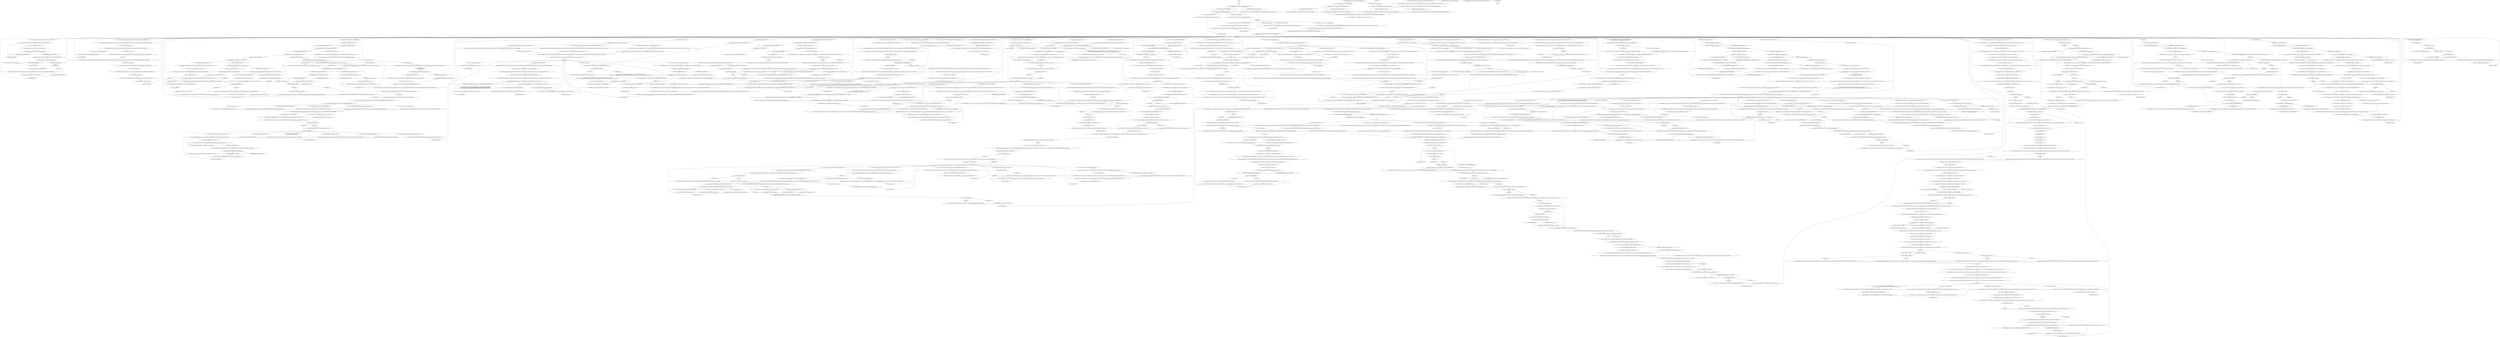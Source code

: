 # CHURCH / SOONA
# Soona the Palediver.
# ==================================================
digraph G {
	  0 [label="START"];
	  1 [label="input"];
	  2 [label="Soona, the Programmer: \"You told them to leave...\" She looks up, surprised. \"Didn't think the cops in this place had it in them,\" she murmurs."];
	  3 [label="Soona, the Programmer: \"There's that guy.\" She points at Egg Head, who's raving behind his turntables on a brightly lit stage, \"I need him to plug a 3.5 cable into the auxiliary input, so that I can route the audio signal through the mixer into the speakers.\""];
	  4 [label="You: \"What are you, *forty*? It's the future of dance music!\""];
	  5 [label="You: \"I should let people still working in there know about this. They might be affected.\""];
	  6 [label="Soona, the Programmer: IsKimHere()"];
	  7 [label="IsKimHere()", shape=diamond];
	  8 [label="!(IsKimHere())", shape=diamond];
	  9 [label="Soona, the Programmer: \"Five...\""];
	  10 [label="Soona, the Programmer: \"Four...\""];
	  11 [label="Soona, the Programmer: \"Two...\""];
	  12 [label="Logic: You don't have to. You already *have*. A long time ago."];
	  13 [label="You: Wait... *how*?"];
	  14 [label="Half Light: Some of them might. A black grain, hanging in the air..."];
	  15 [label="Soona, the Programmer: \"True, we never should have upgraded to Vox '50. And the spec kept changing. And those damn *Heads*... but still, the anomaly caused a massive data loss. So -- it had a part to play. It does *something*.\""];
	  16 [label="Egg Head: \"YEAAAGHHH! ONCE THE LIGHT IS ON IN THE UNIVERSE -- IT WILL NEVER GO OUT!\""];
	  17 [label="You: \"Alright, I'll check out the tower and report back.\""];
	  18 [label="You: \"That sounds hard. Can't we just get one from someplace else?\""];
	  19 [label="You: \"Someone was using this to coordinate a drug smuggling operation.\" (Use the highly advanced transceiver.)"];
	  20 [label="Soona, the Programmer: \"Someone, I don't know how, appears to have driven a perfectly good Coupris motor carriage into the bay. The carriage itself is a loss, but the rear-mounted engine is still perfectly functional...\""];
	  21 [label="Soona, the Programmer: \"Yes, it is not a very likely scenario.\""];
	  22 [label="Soona, the Programmer: \"I do not think that the boss of the Union would like us using his equipment to contact the Coalition.\""];
	  23 [label="Soona, the Programmer: \"Very well. I will get straight to the point, then.\" She nods, seeming to appreciate your cold practicality."];
	  24 [label="Jump to: [pale wc hub]"];
	  25 [label="You: \"What do you think? Could I make it as a radio engineer?\""];
	  26 [label="Soona, the Programmer: \"That is why we don't use it, then.\""];
	  27 [label="Shivers: From behind you, a low, spectral voice whispers: 'Nay.'"];
	  28 [label="Soona, the Programmer: \"If you're desperate for collaborators now, I suggest you ask your new friends. They seem to have plenty of time for side projects.\""];
	  29 [label="You: \"I can't even understand how we're talking about something that doesn't exist, let alone measure it.\""];
	  30 [label="Soona, the Programmer: \"There's this giant ice bear fridge in the building's cellar -- it's there.\""];
	  31 [label="You: \"Your feeling is right, manufacturing drugs is a little illegal.\""];
	  32 [label="Soona, the Programmer: \"And no, taking it outside the building *wouldn't* have protected it from the data loss. There's nothing wrong with keeping the backup in the basement. What happened was a freak accident that has nothing to do with how the backup was stored.\""];
	  33 [label="You: \"Wait! Don't put it in yet, it might be dangerous!\""];
	  34 [label="You: \"Isn't it going to be just silence and nothing else?\""];
	  35 [label="Perception (Hearing): But there's something else..."];
	  36 [label="You: \"Sure, if you agree to let them build their drug lab.\""];
	  37 [label="Egg Head: \"Pump it to the brick, pump it to the hard master! There is no other way. Glue-style.\""];
	  38 [label="Egg Head: \"YEAGHHH! PERMANENT ENLIGHTENMENT. RAY OF SOUND.\""];
	  39 [label="You: \"Hey, uh, what's that weird rattling sound...?\""];
	  40 [label="Egg Head: \"I pulled the plug,\" he says, calmly. \"It was getting *too* hard core.\""];
	  41 [label="You: \"Right, I'll try not to touch anything. Next question...\""];
	  42 [label="Soona, the Programmer: \"Mhmh.\""];
	  43 [label="Soona, the Programmer: \"Yes.\" She thinks to herself. \"Or no, not anymore. That project is dead.\""];
	  44 [label="Reaction Speed: That still doesn't answer what she's doing in an abandoned church."];
	  45 [label="You: \"Right, I'll let you work in peace now.\" [Leave.]"];
	  46 [label="Half Light: You're not really feeling it, but you should try to force it, anyway. Maybe she won't be able to tell?"];
	  47 [label="Soona, the Programmer: IsKimHere()"];
	  48 [label="IsKimHere()", shape=diamond];
	  49 [label="!(IsKimHere())", shape=diamond];
	  50 [label="Jump to: [soona main hub]"];
	  51 [label="You: \"So why do you have it?\""];
	  52 [label="Soona, the Programmer: \"I'm looking for the location of a two-millimetre hole in the world.\""];
	  53 [label="You: \"The investigation warranted it.\""];
	  54 [label="Jump to: [soona main hub]"];
	  55 [label="Suggestion: Hey, what makes the world go round?"];
	  56 [label="empathy failure hub"];
	  57 [label="Soona, the Programmer: \"Maybe.\" She rubs her face. \"Maybe I'm just tired.\""];
	  58 [label="Soona, the Programmer: Nothing happens as Soona Luukanen-Kilde presses unmute on her keyboard. Nothing but silence."];
	  59 [label="You: \"Well, at least the world seems to be still alright.\" (Look around.)"];
	  60 [label="Soona, the Programmer: \"A better sound system?\" she repeats. \"Alright... But where would we get one?\""];
	  61 [label="Jump to: [soona main hub]"];
	  62 [label="Conceptualization: Like love."];
	  63 [label="Soona, the Programmer: IsKimHere()"];
	  64 [label="IsKimHere()", shape=diamond];
	  65 [label="!(IsKimHere())", shape=diamond];
	  66 [label="Soona, the Programmer: IsKimHere()"];
	  67 [label="IsKimHere()", shape=diamond];
	  68 [label="!(IsKimHere())", shape=diamond];
	  69 [label="Soona, the Programmer: \"I don't know, are we? That's what I'm trying to figure out here. But how *do* I figure it out?\""];
	  70 [label="Soona, the Programmer: \"No, my hypothesis was wrong. According to this, I should have *heard* something if I got the coordinates right. Like I said: silence is only what surrounds it.\""];
	  71 [label="You: \"Bingo.\""];
	  72 [label="You: \"No, just Plaisance. I don't think Neha is playing fair in this game.\""];
	  73 [label="Interfacing: This fragile world is about to break."];
	  74 [label="You: \"What *was* that? I've never heard anything like that.\"\n\"What *was* that? I've never heard anything like that -- and I've heard a pale latitude compressor.\""];
	  75 [label="Soona, the Programmer: \"I don't care,\" she blurts, then reconsiders: \"But thank you anyway.\""];
	  76 [label="Suggestion: She's agreeing more and more. Partially because she *wants* to."];
	  77 [label="You: \"I think I've had this thought before. That's how I know.\""];
	  78 [label="Untitled hub"];
	  79 [label="You: \"The radio relay tower is in bad shape. I don't think we can use it to reach the Archer.\""];
	  80 [label="Interfacing: She's not upset. More bemused. This particular transceiver brings back memories, not that she is one to indulge in superstitions."];
	  81 [label="Soona, the Programmer: Variable[\"coast.sunken_dialogue_done\"]"];
	  82 [label="Variable[\"coast.sunken_dialogue_done\"]", shape=diamond];
	  83 [label="!(Variable[\"coast.sunken_dialogue_done\"])", shape=diamond];
	  84 [label="Logic: An 'abandoned power source'? What could she be referring to?"];
	  85 [label="Soona, the Programmer: IsKimHere()"];
	  86 [label="IsKimHere()", shape=diamond];
	  87 [label="!(IsKimHere())", shape=diamond];
	  88 [label="Jump to: [soona main hub]"];
	  89 [label="Soona, the Programmer: \"Do you have access to a giant boat?\""];
	  90 [label="Soona, the Programmer: \"Don't you think the Union would object to that?\""];
	  91 [label="Soona, the Programmer: \"... not the worst idea...\""];
	  92 [label="Soona, the Programmer: \"Yeah... No, I don't think there's anything there.\" Her voice is bitter with disappointment."];
	  93 [label="Jump to: [pale wc hub]"];
	  94 [label="Soona, the Programmer: IsTaskActive(\"TASK.investigate_sea_fortress\")--[[ Variable[ ]]"];
	  95 [label="IsTaskActive(\"TASK.investigate_sea_fortress\")--[[ Variable[ ]]", shape=diamond];
	  96 [label="!(IsTaskActive(\"TASK.investigate_sea_fortress\")--[[ Variable[ ]])", shape=diamond];
	  97 [label="Soona, the Programmer: IsKimHere()"];
	  98 [label="IsKimHere()", shape=diamond];
	  99 [label="!(IsKimHere())", shape=diamond];
	  100 [label="Kim Kitsuragi: \"Great -- and here I thought we were finally going to the island...\" the lieutenant murmurs to himself."];
	  101 [label="You: \"You know what, Kim? I'll find an even *better* radio on my own.\""];
	  102 [label="Soona, the Programmer: \"Of course you have. They aren't exactly rare.\""];
	  103 [label="You: \"He's seen *you*.\""];
	  104 [label="Untitled hub (03)"];
	  105 [label="You: \"I'm still convinced they want to establish a nightclub for anodic dance music -- they said it's their *dream*.\""];
	  106 [label="Soona, the Programmer: She turns off her computer and leaves."];
	  107 [label="You: \"Miss, I need you to be gone from this church when I come back.\" (Put away your gun.)"];
	  108 [label="Soona, the Programmer: \"Of course I can stay. It wasn't even a question.\""];
	  109 [label="Logic: What an interesting proposition! Truly a task for the intellectuals -- solving the puzzle of water bowls."];
	  110 [label="You: \"A hole in the world... What does that mean exactly?\""];
	  111 [label="You: \"Okay. Wow. That was quick. Why do you hate it?\""];
	  112 [label="Soona, the Programmer: Variable[\"church.soona_andre_logic_hint\"]"];
	  113 [label="Variable[\"church.soona_andre_logic_hint\"]", shape=diamond];
	  114 [label="!(Variable[\"church.soona_andre_logic_hint\"])", shape=diamond];
	  115 [label="You: \"How could you? This is a completely separate issue!\""];
	  116 [label="Kim Kitsuragi: \"Interesting, a police officer trying to evict a citizen from a public space despite the Wayfarer Act.\""];
	  117 [label="You: \"No, please, not the Wayfarer Act again...\" (Close your eyes.)"];
	  118 [label="You: \"I don't *care* about the Wayfarer Act! Get out of here!\" (Stomp your feet.)"];
	  119 [label="Soona, the Programmer: \"No, that's the production schedule you stole and accessed without authorization.\" She's tapping the table in a badly concealed impatience. \"I don't need it.\""];
	  120 [label="Interfacing: You like moving things around. Moving things around is calming."];
	  121 [label="You: \"What, you don't trust my intellectual capabilities to solve this problem on my own?\""];
	  122 [label="You: Yes, but can I *hear* anything?"];
	  123 [label="You: \"From your neighbours, of course.\""];
	  124 [label="You: \"They *would* if you wouldn't mind them moving in with you.\""];
	  125 [label="Soona, the Programmer: \"I guess I could live through a week or two of peaceful coexistence.\""];
	  126 [label="Kim Kitsuragi: \"They should really allocate some renovation funds to this place...\" murmurs the lieutenant, inspecting the damage done to the arabesques."];
	  127 [label="You: \"Okay. Ready.\" (Proceed.)"];
	  128 [label="You: \"How did you get your hands on it?\""];
	  129 [label="Soona, the Programmer: The lead programmer sighs. \"I can't believe they got you so easily. Go have another talk with those up-and-coming entrepreneurs, will you? Thanks.\""];
	  130 [label="Soona, the Programmer: Soona, the Programmer: \"...\""];
	  131 [label="Egg Head: But then it stops. Totally and utterly -- as if there never was a sound. Only your ears still ring from the shock. Everybody is staring at Egg Head -- holding a dangling cable in his hand. A black three-pin connector."];
	  132 [label="Soona, the Programmer: \"If you're not here to hire me, I don't really know how can I help you.\" She turns back to the terminal."];
	  133 [label="You: \"I don't really know much about *anything* in this world, to be honest.\""];
	  134 [label="Soona, the Programmer: \"I don't believe in them either.\""];
	  135 [label="Soona, the Programmer: \"Great. What are we talking about? And *why*?\" She gets back to work -- a clear signal that this branch of the conversation is over."];
	  136 [label="You: \"Those kids really need a win. We all do. Give this club a chance -- give them a chance.\""];
	  137 [label="You: \"That's a bit biased, don't you think?\""];
	  138 [label="Soona, the Programmer: \"Once I came in one morning only to find that my terminal was full of those strange... trinkets and amulets. *Wards*. It looked like some Semenine magic.\""];
	  139 [label="You: \"What do you mean?\""];
	  140 [label="You: \"Sure.\""];
	  141 [label="Soona, the Programmer: \"Great, everything should be aligned now...\" She stops, biting into her chapped lip."];
	  142 [label="Soona, the Programmer: \"No.\" She rests her face on her hands, massaging the forehead."];
	  143 [label="You: \"Listen, about your research... You mentioned earlier that it's not going very well. Maybe I can help with something?\""];
	  144 [label="Soona, the Programmer: \"Then you *certainly* know that all radiocomputers perform operations on air, so in order to gain more processing power you need to invest in a good antenna.\""];
	  145 [label="Soona, the Programmer: \"Thanks.\" She thinks for a moment, then reaches behind the radiocomputer and hands you what looks like an oversized prybar."];
	  146 [label="Kim Kitsuragi: The lieutenant looks down at the floor, as if to say you're wasting time here."];
	  147 [label="Soona, the Programmer: \"Yes, Andre.\" She composes herself -- wipes the dust off her sweater and rests her hands on the keyboard. \"I recorded it. Damn, I need to send some letters now...\""];
	  148 [label="Soona, the Programmer: \"Stay here,\" she cuts you off, her deft fingers already on the keyboard. \"I am going to stay here with these lunatics, send letters, maybe meet Sulisław... Also devise further measurements.\""];
	  149 [label="Perception (Hearing): Her voice seems muffled in the silent church. It's your ears adjusting after the exposure."];
	  150 [label="Soona, the Programmer: \"Then the pale is...\""];
	  151 [label="You: \"...until it starts *swallowing*? It's already started. Starting with sound.\""];
	  152 [label="Soona, the Programmer: She shrugs. \"One more thing -- maybe a club for anodic music isn't the *worst* thing you can erect around this particular... *point in space*?\""];
	  153 [label="Soona, the Programmer: \"Okay -- but still.\""];
	  154 [label="Empathy: If you want her help, maybe you should help *her* first..."];
	  155 [label="Soona, the Programmer: \"Yes. From a technical view, it's not even difficult. The difficult part will be finding the *right* location.\""];
	  156 [label="You: \"Wait, didn't you say we need some kind of power supply?\""];
	  157 [label="Soona, the Programmer: \"Very good. If you'll help me with some of this equipment, then...\""];
	  158 [label="Interfacing: At the very least, you should make sure you're wearing a good pair of gloves."];
	  159 [label="Untitled hub (11)"];
	  160 [label="Soona, the Programmer: \"In that case, let's move on.\""];
	  161 [label="Jump to: [soonadeparthub]"];
	  162 [label="Jump to: [soona main hub]"];
	  163 [label="Kim Kitsuragi: \"Problematically so, one might even argue.\""];
	  164 [label="Soona, the Programmer: IsKimHere()"];
	  165 [label="IsKimHere()", shape=diamond];
	  166 [label="!(IsKimHere())", shape=diamond];
	  167 [label="Shivers: The voice again, more urgent now: 'Nay!'"];
	  168 [label="Soona, the Programmer: \"Quiet, I'm doing maths... Yes, assuming we can find just a few pieces of equipment...\""];
	  169 [label="Savoir Faire: She doesn't care how you got your hands on that thing."];
	  170 [label="Soona, the Programmer: \"Well. Since you're asking then...\""];
	  171 [label="Soona, the Programmer: \"Perhaps. You're more reliable than the writers I used to work with, though that is not a difficult bar to clear...\""];
	  172 [label="Soona, the Programmer: \"Really? I do not think we were all that successful. But maybe the RCM has a different definition of success...\""];
	  173 [label="Jump to: [soona WC success]"];
	  174 [label="You: \"Do you think the pawnshop will have one?\""];
	  175 [label="Soona, the Programmer: \"What do *you* think it is? What qualities does *nothing* have? How do you measure something that does not exist?\" She's suddenly absorbed in the conversation, waiting for your answer."];
	  176 [label="Soona, the Programmer: \"But honestly, it's not progressing very well.\" She grows silent, staring at her circle of basins -- it looks like some ancient ritual."];
	  177 [label="Soona, the Programmer: \"I'm protected by the Wayfarer Act.\""];
	  178 [label="Soona, the Programmer: Variable[\"church.soona_whitecheck_perc\"]"];
	  179 [label="Variable[\"church.soona_whitecheck_perc\"]", shape=diamond];
	  180 [label="!(Variable[\"church.soona_whitecheck_perc\"])", shape=diamond];
	  181 [label="Soona, the Programmer: \"A chance to cook some speed, you mean?\" she asks sourly, crossing her arms."];
	  182 [label="Soona, the Programmer: \"Uh, *did they*?\" she asks, clicking her tongue. A moment passes."];
	  183 [label="Soona, the Programmer: \"I brought them here. These are my machines. Please don't touch anything.\""];
	  184 [label="You: \"Right, right... but how do you feel about a *club* for anodic dance music?\""];
	  185 [label="You: \"I'm just encouraging an active *youth culture*, nothing wrong with that.\""];
	  186 [label="Kim Kitsuragi: \"It is, yes. It's against the law. We're cops -- the law is *important* to us.\""];
	  187 [label="You: \"Are you bitter because your radio game project failed?\""];
	  188 [label="Jump to: [quest hub]"];
	  189 [label="Soona, the Programmer: And then nothing."];
	  190 [label="Conceptualization: When was the last time this world had anything new to say?"];
	  191 [label="Perception (Hearing): Suddenly a rhythmic beat permeates the walls, causing a small patch of decorative stucco to crumble onto the wooden floor."];
	  192 [label="Soona, the Programmer: \"Sure, let me know how it goes.\" She lingers for a moment, before adding: \"Thanks, officer.\""];
	  193 [label="You: \"Yes, but they could help with the speakers...\""];
	  194 [label="Acele: \"Egg...\""];
	  195 [label="Andre: \"You did good, Egg...\" Andre breathes a sigh of relief and inspects the window.  \"Most of the place seems to be intact. Fucking L... Programmer-lady, tell me you were recording that!\""];
	  196 [label="Interfacing: No, actually it *is* kind of a big deal. You don't see Rehm Prefects in every police department for example."];
	  197 [label="Soona, the Programmer: \"I am Soona Luukanen-Kilde, the former lead programmer of Fortress Accident and RSA Radios. I have over 16 years of programming experience and I'm proficient in both Vox and Orbis languages...\""];
	  198 [label="Inland Empire: But does it have anything to do with necroplasmic life forms? 'Ghosts' in everyday parlance."];
	  199 [label="Soona, the Programmer: \"No, I don't.\""];
	  200 [label="You: \"Yeah, people in Martinaise don't really like to *get with the times*.\""];
	  201 [label="Soona, the Programmer: \"Yes, but she *literally* started praying for the higher powers when she first saw my Rehm Civic. I'm not making this up.\""];
	  202 [label="Soona, the Programmer: \"Done!\" Soona jumps up from the keyboard like a spring. \"I've got it, I've found the location of the anomaly!\" There's joy in her voice as she bumps her fist into air."];
	  203 [label="You: \"You're right, we should be cautious -- we don't know what we're dealing with here.\""];
	  204 [label="Perception (Hearing): Everything disappears. You are draped in silence like a drowning man staring into his puny little headspace."];
	  205 [label="Kim Kitsuragi: The lieutenant nods stoically."];
	  206 [label="Soona, the Programmer: \"Okay.\" She lets out a relieved sigh. \"I'll go make a phone call outside and then return for my things. You can tell the ravers that they can move in.\""];
	  207 [label="Soona, the Programmer: \"EGG HEAD. A 3.5 CABLE!\" She rises a black cable. \"INTO THE AUXILIARY INPUT! OKAY?\""];
	  208 [label="Soona, the Programmer: \"It must be entroponetic crosstalk. The one you get in radios and long-distance calls... Now it makes sense, with the pale right on the doorstep.\""];
	  209 [label="You: \"No, just the dicemaker. I don't think Plaisance would survive this knowledge.\""];
	  210 [label="Suggestion: Wait! she doesn't want to share the space with them -- help her finish the research, then she won't have to! Offer to help."];
	  211 [label="Reaction Speed: Not so stoically -- his hand moves to the gun holster."];
	  212 [label="Physical Instrument: It's out there now. In the world. Made manifest."];
	  213 [label="Soona, the Programmer: \"That's it, I'm muting it!\" She reaches for the keyboard..."];
	  214 [label="You: \"Kim, did *you* hear that?\""];
	  215 [label="Logic: It's nothing. No... it's *less* than nothing. No..."];
	  216 [label="Untitled hub"];
	  217 [label="Soona, the Programmer: \"Rehm Prefect is my radiocomputer,\" she explains."];
	  218 [label="Soona, the Programmer: IsKimHere()"];
	  219 [label="IsKimHere()", shape=diamond];
	  220 [label="!(IsKimHere())", shape=diamond];
	  221 [label="Interfacing: She's impressed by your resourcefulness as much as by the equipment itself."];
	  222 [label="Conceptualization: Your thinking about this has gotten way too rigid. Time to flip the whole *antenna paradigm* on its head."];
	  223 [label="Soona, the Programmer: \"I don't know about your relationship to the Union, but I do not think they would appreciate us using their equipment to contact the Coalition.\""];
	  224 [label="Inland Empire: Just a moment. That voice isn't human, and it's not saying 'Nay!' -- It's saying 'N-n-n-neigh!'"];
	  225 [label="You: \"We shall call it: The Herald of Destruction.\""];
	  226 [label="You: \"Have you seen anyone suspicious -- say, a woman named Ruby?\""];
	  227 [label="Suggestion: Hey, hey, what are you doing -- laying everything out like that?!"];
	  228 [label="Physical Instrument: This glorious multitool makes a regular prybar completely OBSOLETE."];
	  229 [label="Soona, the Programmer: \"If you'll please carry that amplifier and cables, officer. We have quite a lot to carry...\"\n\"If you'll please carry that amplifier, officer.\" She gestures to the lieutenant. \"And if you'll take that spool of cable, we should be able to move it all in one trip...\""];
	  230 [label="Soona, the Programmer: \"It's true, the drug fiends have made themselves quite comfortable. But *I* still have a great deal of work to do...\""];
	  231 [label="Soona, the Programmer: \"And?\""];
	  232 [label="Soona, the Programmer: \"Exactly,\" she nods, \"very true! That's what I've been aiming for, that's why I have those basins. I've tried using hydrotransducers to record the silence -- to find out where it *begins*.\""];
	  233 [label="Soona, the Programmer: \"Well?\" Soona asks as soon as you take off the headphones. \"Did you hear anything?\""];
	  234 [label="You: \"I found a note from the ice bear fridge. It said the off-site copy had been moved to 'a safer place'.\""];
	  235 [label="You: \"I heard they're also planning on building a drug lab.\""];
	  236 [label="Soona, the Programmer: \"Yes, I know that.\""];
	  237 [label="Soona, the Programmer: \"I'm a circuit bender and no one ever has anything against circuit benders.\""];
	  238 [label="Soona, the Programmer: She's still typing behind the radiocomputer, her sweater-clad frame hunched over the machine."];
	  239 [label="Jump to: [quest hub]"];
	  240 [label="Soona, the Programmer: \"Watch,\" she says and presses PRINT on the machine's keyboard, \"what an intricate display of failure...\""];
	  241 [label="Interfacing: This is wrong, machines shouldn't behave like that."];
	  242 [label="You: \"Right, I'll go figure it out, I'm good at intellectual puzzles.\""];
	  243 [label="Soona, the Programmer: \"Just walk over to the circle and follow my instructions: Move the third bowl two centimetres to the left and the fourth bowl five centimetres to the right. This should do the trick.\""];
	  244 [label="Soona, the Programmer: \"Honestly...\" She's avoiding your gaze. \"Honestly, I'm a little scared.\""];
	  245 [label="Perception (Hearing): It feels like flying on an aerostatic, or when your ears pop, or like a subtle difference in the atmosphere, a weather change hanging in the air..."];
	  246 [label="Soona, the Programmer: \"You mean the *speedfreaks*?\" She closes her eyes, as more dance music invades the holy silence of the sanctuary."];
	  247 [label="Soona, the Programmer: She pauses, looking you in the eye."];
	  248 [label="You: \"Everybody, don't panic, it's beautiful!\""];
	  249 [label="You: \"I don't understand.\""];
	  250 [label="You: \"Okay, it's probably not a big deal then.\""];
	  251 [label="You: \"I need to make sure you're not hiding anyone here.\""];
	  252 [label="You: \"What research?\""];
	  253 [label="Soona, the Programmer: \"*Ghosts?*\" she repeats. \"No, I don't think so, I don't believe in ghosts.\""];
	  254 [label="You: \"What about other supra-natural entities?\""];
	  255 [label="You: \"Hey, about that two-millimetre hole again...\""];
	  256 [label="Soona, the Programmer: \"And the Heads -- I won't even get *into* the Heads, millions of them...\" She stops. \"Go find that copy from that ice cream maker, will you? Thanks.\""];
	  257 [label="You: \"What do you mean 'nothing happened'? Did you find the swallow?\""];
	  258 [label="Soona, the Programmer: Variable[\"doomed.icecreammaker_greeting_hub_done\"]"];
	  259 [label="Variable[\"doomed.icecreammaker_greeting_hub_done\"]", shape=diamond];
	  260 [label="!(Variable[\"doomed.icecreammaker_greeting_hub_done\"])", shape=diamond];
	  261 [label="whose body"];
	  262 [label="Empathy: It's almost as if she feels some sort of ownership of the fridge."];
	  263 [label="You: Form a theory on the two-millimetre hole in the world."];
	  264 [label="You: Variable[\"church.soona_logic_pale_whitecheck\"]"];
	  265 [label="Variable[\"church.soona_logic_pale_whitecheck\"]", shape=diamond];
	  266 [label="!(Variable[\"church.soona_logic_pale_whitecheck\"])", shape=diamond];
	  267 [label="Soona, the Programmer: \"It's quite common actually. When the signal gets routed through pale, all kinds of irregularities take place. You may hear snippets of someone else's conversation, or the voice of your former lover, or an echo of an event that took place 100 years ago.\""];
	  268 [label="Kim Kitsuragi: \"Incredible...\" the lieutenant murmurs. \"This would also explain why we get it on the police radio all the time.\""];
	  269 [label="Soona, the Programmer: \"Thank you all for doing this. Egg Man, you too. And you, officer.\" She turns to you. \"I don't know *what* we've discovered, but I know what it sounds like now. That's a start.\""];
	  270 [label="Logic: This can't be it. You should have a listen."];
	  271 [label="Soona, the Programmer: She looks up into the darkness under the nave, then back at you."];
	  272 [label="You: \"It didn't form in a church, the church formed around it.\""];
	  273 [label="Soona, the Programmer: She shrugs. \"You know -- maybe a club for anodic music isn't the *worst* thing you can erect around this particular... *point in space*?\""];
	  274 [label="Conceptualization: Valley of the Thousand Heads? You like the sound of that."];
	  275 [label="You: \"The radio relay tower at Land's End... could that work?\""];
	  276 [label="You: \"Wait, we can just *build* an antenna?\""];
	  277 [label="Soona, the Programmer: \"So if there's anything you'd like to get in order before we depart, I suggest you do it now.\""];
	  278 [label="You: \"I found this in the Doomed Commercial Area.\" (Use the perfectly adequate transceiver.)"];
	  279 [label="You: \"I'm ready now. Let's contact Archer.\""];
	  280 [label="You: \"I've got it. Why don't we use the mast of a giant *boat*?\""];
	  281 [label="You: \"Hmmm, maybe.\""];
	  282 [label="Jump to: [soona main hub]"];
	  283 [label="You: \"The horseback monument.\"\n\"The statue of Fillipe III.\""];
	  284 [label="Soona, the Programmer: Variable[\"doomed.fortress_accident_kim_switch_done\"]"];
	  285 [label="Variable[\"doomed.fortress_accident_kim_switch_done\"]", shape=diamond];
	  286 [label="!(Variable[\"doomed.fortress_accident_kim_switch_done\"])", shape=diamond];
	  287 [label="Conceptualization: I bet she hasn't even heard it."];
	  288 [label="Jump to: [pale wc hub]"];
	  289 [label="Endurance: Death *is* scary. You can't just start over again. Or can you?"];
	  290 [label="Soona, the Programmer: \"Perhaps. You're certainly resourceful. That is a good trait in an engineer...\""];
	  291 [label="Soona, the Programmer: Variable[\"church.soona_wc_shivers_nay\"]"];
	  292 [label="Variable[\"church.soona_wc_shivers_nay\"]", shape=diamond];
	  293 [label="!(Variable[\"church.soona_wc_shivers_nay\"])", shape=diamond];
	  294 [label="Soona, the Programmer: \"In the meantime, I will gather the rest of the materials. We will meet back here when you have it.\""];
	  295 [label="Half Light: But you don't take out your gun -- instead you fumble with the holster, desperately trying to free the weapon from its pouch... It looks pathetic."];
	  296 [label="You: \"Please just go, will you? Please... Pretty please, I don't want to fight. Fighting is scary, and gives me breathing difficulties.\""];
	  297 [label="You: \"No, nothing. It's just silence.\""];
	  298 [label="Interfacing: Yes, but you like moving things around. Moving things around is calming."];
	  299 [label="You: \"What are you doing with your radiocomputer?\""];
	  300 [label="Jump to: [soona main hub]"];
	  301 [label="first failure hub"];
	  302 [label="Soona, the Programmer: \"Huh?\" She looks up, puzzled."];
	  303 [label="Logic: What? She only wants you to follow instructions, nothing *intellectually stimulating* in this task... A child could do it!"];
	  304 [label="Soona, the Programmer: IsKimHere()"];
	  305 [label="IsKimHere()", shape=diamond];
	  306 [label="!(IsKimHere())", shape=diamond];
	  307 [label="You: \"Why do you want to turn down the volume?\""];
	  308 [label="Egg Head: \"CAN'T TURN DOWN THE HARD CORE!\""];
	  309 [label="Andre: \"Fuck...\" Andre frantically smashes buttons. \"I can't shut it up, the signal's passed... It's not *in* here! It's...\""];
	  310 [label="Jump to: [MACHINE HUB]"];
	  311 [label="Soona, the Programmer: \"I'm working.\""];
	  312 [label="soona main hub"];
	  313 [label="Soona, the Programmer: \"No.\""];
	  314 [label="Egg Head: And then it stops. Totally and utterly -- as if there never was a sound. Only your ears still ring from the shock. Everybody is staring at Egg Head -- holding a dangling cable in his hand. A black three-pin connector."];
	  315 [label="Soona, the Programmer: \"Besides, owning a Rehm Prefect isn't such a big deal anymore.\""];
	  316 [label="Soona, the Programmer: \"I was actually aiming for the military-grade Rehm Rational series, but couldn't find one.\" She pats her machine: \"Prefect is mainly based on the same technology as the Civic, but it does work better with newer antenna models, so I'm not complaining.\""];
	  317 [label="You: No, that's a bad idea -- don't say anything."];
	  318 [label="Soona, the Programmer: \"Hold on.\" She's behind the keyboard now, typing in some numbers that only she understands. The terminal beeps, and the light inside starts pulsing like a glowing heart."];
	  319 [label="Soona, the Programmer: \"If we've got the location right, we should then be able to hear whatever sound this anomaly makes.\""];
	  320 [label="You: (Say nothing.)"];
	  321 [label="Soona, the Programmer: \"Yeah, yeah,\" she says, disappointed. \"Nothing happened, let's move on.\""];
	  322 [label="You: \"You said that the research isn't going well. Why not?\""];
	  323 [label="Egg Head: Egg Head pumps his hand up in the air, waiting for the beat to drop."];
	  324 [label="Soona, the Programmer: \"Thanks.\""];
	  325 [label="Jump to: [soona main hub]"];
	  326 [label="You: \"THE PROJECT. HOW IS IT GOING?\""];
	  327 [label="Kim Kitsuragi: \"We would appreciate it if you kept this knowledge to yourself, miss.\""];
	  328 [label="Soona, the Programmer: IsKimHere()"];
	  329 [label="IsKimHere()", shape=diamond];
	  330 [label="!(IsKimHere())", shape=diamond];
	  331 [label="Soona, the Programmer: Variable[\"doomed.icebear_read_the_note\"]"];
	  332 [label="Variable[\"doomed.icebear_read_the_note\"]", shape=diamond];
	  333 [label="!(Variable[\"doomed.icebear_read_the_note\"])", shape=diamond];
	  334 [label="You: \"Egg Head! It's in the desk!\""];
	  335 [label="You: \"Egg Head -- whatever you do, don't stop it!\""];
	  336 [label="You: \"What happens now. Are you going to...\" (Conclude.)"];
	  337 [label="Jump to: [Untitled hub (02)]"];
	  338 [label="Empathy: She liked telling you this. It calmed her nerves."];
	  339 [label="Soona, the Programmer: \"Interesting,\" she says as examines the transceiver, \"an Esterhaz EH-4, heavily customised. This is an advanced model, highly capable. I'll need to replace the frequency dial, but it should certainly work for our purposes.\""];
	  340 [label="Soona, the Programmer: Variable[\"church.andre_arrest_order_given\"] == true  or  Variable[\"church.andre_told_to_leave\"] == true"];
	  341 [label="Variable[\"church.andre_arrest_order_given\"] == true  or  Variable[\"church.andre_told_to_leave\"] == true", shape=diamond];
	  342 [label="!(Variable[\"church.andre_arrest_order_given\"] == true  or  Variable[\"church.andre_told_to_leave\"] == true)", shape=diamond];
	  343 [label="Jump to: [Soona, the Programmer: \"\"Very good. If you'll help me with...\"]"];
	  344 [label="You: \"No.\""];
	  345 [label="Soona, the Programmer: IsKimHere()"];
	  346 [label="IsKimHere()", shape=diamond];
	  347 [label="!(IsKimHere())", shape=diamond];
	  348 [label="You: \"About time, those other antennas were cramping my style.\""];
	  349 [label="Soona, the Programmer: IsKimHere()"];
	  350 [label="IsKimHere()", shape=diamond];
	  351 [label="!(IsKimHere())", shape=diamond];
	  352 [label="Esprit de Corps: Cuno must be already on the island, wondering where the hell you are... or maybe he doesn't care. Yeah, he probably doesn't care."];
	  353 [label="Soona, the Programmer: \"In any event, just leave that equipment here. I'll put it away later. If you'd like, you can take one of the extra headsets. I don't need so many spares.\""];
	  354 [label="Soona, the Programmer: \"I cannot answer that for you, but I don't expect it to be *that* difficult. There's no shortage of radios around here.\""];
	  355 [label="Soona, the Programmer: \"Absolutely not. My Rehm Prefect is my livelihood. If something were to go wrong, it would be a disaster.\""];
	  356 [label="Soona, the Programmer: Variable[\"church.soona_wc_shivers_nay\"]"];
	  357 [label="Variable[\"church.soona_wc_shivers_nay\"]", shape=diamond];
	  358 [label="!(Variable[\"church.soona_wc_shivers_nay\"])", shape=diamond];
	  359 [label="Jump to: [kimsoonaradiohub]"];
	  360 [label="You: \"Now that the ravers are settled in, can you help me contact Coalition Warship Archer?\""];
	  361 [label="Soona, the Programmer: \"I don't care, I don't care about crab men.\" She barely looks up, now tinkering with the machine's printer."];
	  362 [label="You: \"A youth centre would be nice.\""];
	  363 [label="You: \"A petting zoo, a place for animals!\""];
	  364 [label="Untitled hub (02)"];
	  365 [label="Logic: Did she say *over 16 years of experience*? She must have started programming when she was still a teenager."];
	  366 [label="You: \"You better start going if you don't want to be frogmarched to the jail.\" (Roll up your sleeves.)"];
	  367 [label="Perception (Hearing): And then the pressure changes."];
	  368 [label="You: \"If it's called an off-site copy, then why is it still on-site?\""];
	  369 [label="You: \"And where exactly is the off-site copy?\""];
	  370 [label="You: \"It's scary, but we just have to face it.\""];
	  371 [label="MACHINE HUB"];
	  372 [label="Soona, the Programmer: \"No, of course not.\" She turns her tired, sardonic eyes to face you. \"I feel even worse about drugs than I feel about nightclubs.\""];
	  373 [label="Soona, the Programmer: \"I feel that's illegal.\""];
	  374 [label="Soona, the Programmer: \"No, certainly not. I've got a citizen's investigation to run and I want nothing to do with local vices.\""];
	  375 [label="You: \"Gotcha. It's almost party time!\""];
	  376 [label="Soona, the Programmer: \"No, but you see, it doesn't matter whether you care about it or not. It's the law,\" she explains to you without even sparing a look, \"I'm not going anywhere.\""];
	  377 [label="You: \"I found the ice cream maker, but couldn't get it open -- it's completely frozen.\""];
	  378 [label="You: \"Don't waste your time printing it out, there's nothing but a speck of white in a sea of ink. It's broken.\""];
	  379 [label="Conceptualization: Like that evil ink that filled the printout, erasing coherence and meaning."];
	  380 [label="Soona, the Programmer: IsKimHere()"];
	  381 [label="IsKimHere()", shape=diamond];
	  382 [label="!(IsKimHere())", shape=diamond];
	  383 [label="Perception (Sight): Her lower lip is quivering."];
	  384 [label="Soona, the Programmer: \"Of course it is.\" She shrugs, consigned to her fate."];
	  385 [label="Egg Head: \"BEAUTIFUL CORE, BEAUTIFUL LIFE!\""];
	  386 [label="Egg Head: \"OH, I WANT TO FEEL THE HEAT WITH SOMEBODY!\""];
	  387 [label="Soona, the Programmer: \"Somewhere underneath those roof beams, I assume.\" She looks up, eyes trying to pierce the pitch-black heights above, but without much success."];
	  388 [label="Soona, the Programmer: Variable[\"tc.wayfarer_act\"]"];
	  389 [label="Variable[\"tc.wayfarer_act\"]", shape=diamond];
	  390 [label="!(Variable[\"tc.wayfarer_act\"])", shape=diamond];
	  391 [label="Soona, the Programmer: \"Yes.\""];
	  392 [label="Half Light: All you hear is the accelerated heart rate in your ears, pounding at 100bpm. Beat by beat, your blood readies for conflict."];
	  393 [label="Soona, the Programmer: \"I guess it is…\" She stops to think. \"So far I've been quite satisfied with it. Martinaise is an unstable region with bad coverage and the operation has been surprisingly stable.\""];
	  394 [label="Soona, the Programmer: \"You really like those questions, don't you?\" There's a hint of amusement in her tired eyes."];
	  395 [label="Jump to: [ANOMALY HUB]"];
	  396 [label="You: \"Just wanted to let you know.\""];
	  397 [label="You: \"Yeah, that's what I said in the first place.\""];
	  398 [label="Soona, the Programmer: \"This is getting ridiculous. Can't you just defrost it? Or I don't know, I don't know about the ice cream maker... just figure something out.\""];
	  399 [label="Soona, the Programmer: \"Good.\" She gets back to work."];
	  400 [label="Jump to: [soona main hub]"];
	  401 [label="Soona, the Programmer: \"Just walk over to the circle and follow my instructions: Move the third bowl two centimetres to the left and the fourth bowl five centimetres to the right. This should do the trick.\""];
	  402 [label="Empathy: Miss Know-It-All is hesitating."];
	  403 [label="Soona, the Programmer: \"No...\" She breathes in, determined. \"We *have* to do it.\" She puts on her oversized headphones, ready to press UNMUTE on the keyboard..."];
	  404 [label="Soona, the Programmer: \"We clear?\" She stares at you with pleading, furious eyes."];
	  405 [label="You: \"Fuck your things. Get out now.\""];
	  406 [label="Kim Kitsuragi: The lieutenant sighs, but says nothing."];
	  407 [label="Kim Kitsuragi: \"Is that *really* necessary, detective?\""];
	  408 [label="Soona, the Programmer: Variable[\"TASK.help_soona_with_her_project\"]"];
	  409 [label="Variable[\"TASK.help_soona_with_her_project\"]", shape=diamond];
	  410 [label="!(Variable[\"TASK.help_soona_with_her_project\"])", shape=diamond];
	  411 [label="Soona, the Programmer: \"Thanks.\" She thinks for a moment, then reaches behind the radiocomputer and hands you what looks like an oversized prybar."];
	  412 [label="Soona, the Programmer: \"What?\" She leans closer, eyes knitted together in a puzzled expression. \"What-did-you-say?!\" You can barely hear her over the thumping bass of anodic dance music."];
	  413 [label="Soona, the Programmer: IsKimHere()"];
	  414 [label="IsKimHere()", shape=diamond];
	  415 [label="!(IsKimHere())", shape=diamond];
	  416 [label="Soona, the Programmer: \"You can try on the headphones, see if you can hear anything, but don't get your hopes up.\""];
	  417 [label="Soona, the Programmer: \"The creepy woman!\" She slaps her forehead. \"We were wondering about that when we worked there... but I had completely forgotten about it ever since!\""];
	  418 [label="Soona, the Programmer: \"It doesn't *emit*, it receives...\" She stops explaining. \"You sound just like her. She started praying when she first saw my Rehm. Turned to higher powers.\""];
	  419 [label="Interfacing: She's making it *extra simple* for you."];
	  420 [label="Soona, the Programmer: \"In the giant ice bear fridge -- I just told you. It has red glowing eyes, it's impossible to miss. You just need to get the off-site copy from the ice bear.\""];
	  421 [label="Perception (Hearing): No wind outside. No waves. No floorboards creaking. Total, continuous silence. This is... unnatural."];
	  422 [label="Soona, the Programmer: \"They need to hear about this. Don't worry, I won't send the recording -- although I doubt they have the speakers to produce the frequency anyway...\""];
	  423 [label="Kim Kitsuragi: \"It was *very* hard not to. I think you're right,\" he turns to the woman. \"There *is* something going on here -- and you need to be *very* careful with it.\""];
	  424 [label="Soona, the Programmer: Variable[\"TASK.report_to_the_tribunal_done\"] == false  and  Variable[\"TASK.get_reality_lowdown\"]"];
	  425 [label="Variable[\"TASK.report_to_the_tribunal_done\"] == false  and  Variable[\"TASK.get_reality_lowdown\"]", shape=diamond];
	  426 [label="!(Variable[\"TASK.report_to_the_tribunal_done\"] == false  and  Variable[\"TASK.get_reality_lowdown\"])", shape=diamond];
	  427 [label="Untitled hub"];
	  428 [label="Soona, the Programmer: \"Yes. But still -- I have considered the same. And the bad news is -- there were *seven* such pinewood churches built in the first decade of Revachol's settlement.\""];
	  429 [label="Soona, the Programmer: \"Most of them were burnt down during the Revolution, or re-purposed before, during the Suzerain. I'm not saying *all* of them have one in them, but..\""];
	  430 [label="You: No -- It's better they don't know."];
	  431 [label="Empathy: She already made up her mind when she heard it. Some kind of great and uncaring force had to play a part... it wasn't *only* them."];
	  432 [label="You: (Conclude.) \"One day all the world will be like that two-millimetre hole.\""];
	  433 [label="Jump to: [soona main hub]"];
	  434 [label="You: \"I got this beauty down at the pawnshop.\" (Use the highly expensive transceiver.)"];
	  435 [label="You: \"I try to avoid drugs. Abusing stimulants is *highly* irresponsible.\""];
	  436 [label="You: \"So this isn't the first time you've hung around speedfreaks, is it?\""];
	  437 [label="Soona, the Programmer: IsKimHere()"];
	  438 [label="IsKimHere()", shape=diamond];
	  439 [label="!(IsKimHere())", shape=diamond];
	  440 [label="Soona, the Programmer: \"I very much doubt anyone from the Wild Pines would allow us to turn their boat into a giant radio transmitter.\""];
	  441 [label="Kim Kitsuragi: \"Detective, does the 41st not require its officers to pass Elementary Radio Operations? I thought it was an RCM-wide policy.\""];
	  442 [label="Soona, the Programmer: \"It's completely ridiculous, but I believe we could transform the entire roundabout into one solid, *fractal antenna*.\""];
	  443 [label="Soona, the Programmer: \"If you would like to apologise, that is your business. I am only here to tell you what's feasible or not from a technical viewpoint.\""];
	  444 [label="Soona, the Programmer: \"I have plenty of cables and amplifiers on hand. The power supply I will secure on my own. All we require now is the radio transceiver itself.\""];
	  445 [label="Jump to: [quest hub]"];
	  446 [label="Logic: Easy, you measure it by the world around it."];
	  447 [label="Jump to: [soona main hub]"];
	  448 [label="You: (Cross your arms.) \"There is no Wayfarer Act.\""];
	  449 [label="You: \"You're right. The Wayfarer Act is the foundation of our legal order. I can't cross it on a whim. You're welcome to stay.\""];
	  450 [label="You: \"You're leaving this church...\" (Take out your gun.) \"...one way or another.\""];
	  451 [label="You: \"I'm not putting down my gun unless she promises to be gone when I come back.\""];
	  452 [label="Empathy: Despite her fear she was hoping for something extraordinary to take place."];
	  453 [label="Soona, the Programmer: \"Take a guess, why don't you?\""];
	  454 [label="Soona, the Programmer: \"Yeah, what I said before... Not possible to appreciate that kind of music without being high as a kite.\""];
	  455 [label="Soona, the Programmer: Variable[\"church.soona_said_dance_drug_lab_plan\"]"];
	  456 [label="Variable[\"church.soona_said_dance_drug_lab_plan\"]", shape=diamond];
	  457 [label="!(Variable[\"church.soona_said_dance_drug_lab_plan\"])", shape=diamond];
	  458 [label="You: \"Hold on, you don't want to make *anything* work?\""];
	  459 [label="Soona, the Programmer: \"That's right.\" Something strange shines in her eyes. \"If we couldn't get our *welkins* to happen, I don't want anything to happen. Ever again.\""];
	  460 [label="Soona, the Programmer: \"You put it there...\" She leans back, massaging her eyelids. \"You put a dead body inside the ice bear fridge...\""];
	  461 [label="You: \"What are you even hoping to find?\""];
	  462 [label="Conceptualization: It's the abyss staring back at you."];
	  463 [label="printout hub"];
	  464 [label="Authority: Finally, compliance."];
	  465 [label="Egg Head: \"MAXIMUM IS THE ONLY WAY!\""];
	  466 [label="You: \"I think what Egg Head is trying to say here is that the volume button is *stuck* on maximum.\""];
	  467 [label="You: \"Uh, hold on for a moment...\""];
	  468 [label="Soona, the Programmer: \"Because I'm afraid that something might happen. It's an unknown phenomenon...\" She turns to Egg Head. \"We can always turn it back up if there's a need.\""];
	  469 [label="Soona, the Programmer: IsKimHere()"];
	  470 [label="IsKimHere()", shape=diamond];
	  471 [label="!(IsKimHere())", shape=diamond];
	  472 [label="Soona, the Programmer: Variable[\"church.soona_pregreeting_hub_reached\"]"];
	  473 [label="Variable[\"church.soona_pregreeting_hub_reached\"]", shape=diamond];
	  474 [label="!(Variable[\"church.soona_pregreeting_hub_reached\"])", shape=diamond];
	  475 [label="You: \"That's all I wanted to know about the scary two-millimetre hole in the world... for now.\" (Conclude.)"];
	  476 [label="Jump to: [ANOMALY HUB]"];
	  477 [label="Soona, the Programmer: \"But it's not the cheapest one on the market, so I wouldn't recommend it for your regular red tape operations. Fraser 1000 is a foolproof line for civilians.\""];
	  478 [label="Soona, the Programmer: \"No!\" She looks up, disturbed. \"No, of course not. I know a friend of a friend who used to freelance for the Coalition. I bought it from her.\""];
	  479 [label="Jump to: [soona main hub]"];
	  480 [label="Soona, the Programmer: \"Just to be completely clear: I am here to conduct a citizen's investigation into a radio anomaly and I want nothing to do with the local vices of Martinaise. Okay? Thanks.\""];
	  481 [label="Soona, the Programmer: She stares at the terminal, completely oblivious to her surroundings."];
	  482 [label="Soona, the Programmer: Variable[\"church.soona_empathy_fail\"]"];
	  483 [label="Variable[\"church.soona_empathy_fail\"]", shape=diamond];
	  484 [label="!(Variable[\"church.soona_empathy_fail\"])", shape=diamond];
	  485 [label="Soona, the Programmer: \"Shh... just give me a second, I'm almost...\" She clocks up her typing speed."];
	  486 [label="Soona, the Programmer: \"Can you please just go and move the water bowls for me? Thanks.\""];
	  487 [label="Soona, the Programmer: \"And I don't have a...\" She stops mid-sentence. \"You know what, it would be really helpful if you could just stop talking and let me work.\""];
	  488 [label="Soona, the Programmer: IsKimHere()"];
	  489 [label="IsKimHere()", shape=diamond];
	  490 [label="!(IsKimHere())", shape=diamond];
	  491 [label="Andre: \"Born ready,\" says Andre."];
	  492 [label="You: \"SORRY, CAN YOU REPEAT THAT?\""];
	  493 [label="Soona, the Programmer: Variable[\"church.soona_logic_pale_whitecheck\"]"];
	  494 [label="Variable[\"church.soona_logic_pale_whitecheck\"]", shape=diamond];
	  495 [label="!(Variable[\"church.soona_logic_pale_whitecheck\"])", shape=diamond];
	  496 [label="You: \"It was... it was *in* me at first...\""];
	  497 [label="Soona, the Programmer: \"Now...\" Her hands move on the keyboard. \"I have a theory to come up with. *Some* kind of preliminary explanation to all this, or the letter will sound like I've lost my mind...\""];
	  498 [label="Soona, the Programmer: \"And information,\" she nods. \"Causing data losses in the East-Insulindian front. Have you considered why it's formed in a church? And, also, *when* or *how* it might start growing? Or -- if it has other effects? In addition to sound and data...\""];
	  499 [label="Soona, the Programmer: \"The crab-man... From what I've heard, his state could be reminiscent of pale over-exposure. Time-perception related illnesses, memory malfunctions, thought insertion.\""];
	  500 [label="Soona, the Programmer: IsKimHere()"];
	  501 [label="IsKimHere()", shape=diamond];
	  502 [label="!(IsKimHere())", shape=diamond];
	  503 [label="You: \"The club is the only thing keeping this place -- and the rest of reality -- together.\""];
	  504 [label="Jump to: [soona main hub]"];
	  505 [label="Encyclopedia: Hah! Hydrotransducers. So that's what those water basins are -- devices for recording sound through water."];
	  506 [label="You: \"Now that your project is finished, can you help me contact Coalition Warship Archer?\""];
	  507 [label="Soona, the Programmer: \"I highly doubt it. That tower is barely able to transmit short-wave signals across the bay. To generate mega-low frequencies, we're going to need a *much* larger antenna...\""];
	  508 [label="Soona, the Programmer: \"Very good. I'll be here when you are finished.\""];
	  509 [label="Soona, the Programmer: \"That's up to you. At a minimum, I would make sure you are physically *and* mentally prepared for an intense and difficult process. Once we begin, there can be no interruptions.\""];
	  510 [label="You: \"You mean the motor carriage that I crashed into the bay?\""];
	  511 [label="Soona, the Programmer: \"I'm not interested in irony. I leave that to more *conceptual* types.\""];
	  512 [label="Jump to: [soona main hub]"];
	  513 [label="You: \"I could ask the representative from the Wild Pines. She's a friend of mine.\""];
	  514 [label="Kim Kitsuragi: \"Something tells me Ms. Messier would be *less than thrilled* to hear you plan to commandeer her boat so you can talk to a Coalition warship.\""];
	  515 [label="Soona, the Programmer: \"That is why we don't use it, then.\""];
	  516 [label="Soona, the Programmer: \"To be perfectly frank, I'm not sure your ideas are really helping.\""];
	  517 [label="Interfacing: Whatever ambivalence she had about your project before, she's now fully engaged in solving this technical puzzle."];
	  518 [label="You: \"So you're saying...\""];
	  519 [label="Soona, the Programmer: \"What? No. No one suspicious around here.\""];
	  520 [label="Soona, the Programmer: \"It's a back-up of my former employer's project -- the radio game we were working on. It's stored on a *filament memory* just like the one inside this radiocomputer.\" She points to the glowing cube inside the machine."];
	  521 [label="Soona, the Programmer: \"The backup itself is destroyed now, but I'm hoping to use what's left of it to pinpoint the exact location of the anomaly. You just have to go to my old workspace and get the filament.\""];
	  522 [label="Soona, the Programmer: \"So what I need you to do here is -- go have a talk with her, say that you're a policeman and need to get to the building's basement. Then bring me the off-site copy. Alright?\""];
	  523 [label="You: \"Right, nothing to do with ghosts...\"\n\"Right, nothing to do with ghosts...\" (Start writing it down in your ledger.)"];
	  524 [label="Jump to: [pale wc hub]"];
	  525 [label="Soona, the Programmer: \"Now you'll excuse me. I have to get back to my own work.\""];
	  526 [label="You: \"Alright, I guess I need to find one of these transceivers then.\" (Conclude.)"];
	  527 [label="Jump to: [kimsoonaradiohub]"];
	  528 [label="Soona, the Programmer: \"If you have reál to spare, you might even be able to *buy* one. But it doesn't really matter where it comes from, so long as it works.\""];
	  529 [label="Shivers: The wind pushes a piece of tare across the cracked tiles. From the north comes the malicious laughter of two children..."];
	  530 [label="You: \"I wasn't kidding earlier about contacting Coalition Warship Archer. Can you help me?\""];
	  531 [label="Soona, the Programmer: \"Oh god, not *this* again...\" She takes a deep breath, before letting it all out: \"It is not *on-site*, it is *in the basement*, perfectly safe and not connected to the front *at all*.\""];
	  532 [label="You: \"What about those bowls of water over there?\""];
	  533 [label="You: \"Why are there so many machines in this place?\""];
	  534 [label="Empathy: This is clearly a painful topic for her. She must have had to explain herself numerous times."];
	  535 [label="Soona, the Programmer: \"Here,\" she suddenly says, rising her ink-stained fingertip, \"I found it.\""];
	  536 [label="Soona, the Programmer: \"No, we should definitely do this. I *am* going to do this. Ready?\" She pauses, looking around the church -- everyone stares at her hand on the keyboard."];
	  537 [label="You: \"I've never heard anything this hard core in my life!\""];
	  538 [label="Pain Threshold: Below it all the bass grows, like the jaws of a giant compressor gnawing on metal and wood. It does not sound benevolent *at all*."];
	  539 [label="You: \"Working on what?\""];
	  541 [label="Kim Kitsuragi: \"It's the Wayfarer Act again,\" the lieutenant says, nodding. \"You can't just throw citizens out of public spaces, at least not legally.\""];
	  542 [label="Jump to: [soona main hub]"];
	  543 [label="Soona, the Programmer: In the silence, a low hum starts creeping up your spine. It's a song inside you -- not in the speakers, not in the room. A great bass sigh in the basement of your mind. Slowly it builds, until the air around you starts to vibrate."];
	  544 [label="You: \"He must have seen you.\""];
	  545 [label="You: \"And that antenna is its... processing unit?\""];
	  546 [label="You: \"I'm a police officer, it's my job to ask questions.\""];
	  547 [label="Jump to: [ANOMALY HUB]"];
	  548 [label="Untitled hub (02)"];
	  549 [label="Soona, the Programmer: \"*And what is it doing in the fridge?!*\""];
	  550 [label="Soona, the Programmer: \"Thanks.\" She takes the filament, inspecting the metallic tape on its side. \"Looks like it's the one.\""];
	  551 [label="You: \"How do you know?\""];
	  552 [label="You: \"I can't see anything.\""];
	  553 [label="Half Light: This is embarrassing..."];
	  554 [label="You: \"Come on, did you hear anything?\""];
	  555 [label="Soona, the Programmer: Variable[\"church.soona_said_research_not_going_well\"]"];
	  556 [label="Variable[\"church.soona_said_research_not_going_well\"]", shape=diamond];
	  557 [label="!(Variable[\"church.soona_said_research_not_going_well\"])", shape=diamond];
	  558 [label="Soona, the Programmer: \"It's all around us,\" she waves her hand, \"that's what 'on air' means.\""];
	  559 [label="Jump to: [MACHINE HUB]"];
	  560 [label="You: \"I'm not sure... There seems to be something there, but I couldn't really make it out.\""];
	  561 [label="Jump to: [soona main hub]"];
	  562 [label="Soona, the Programmer: \"Thanks.\" She thinks for a moment, then reaches behind the radiocomputer and hands you what looks like an oversized prybar."];
	  563 [label="You: \"WHY?\""];
	  564 [label="Jump to: [soona main hub]"];
	  565 [label="Soona, the Programmer: IsKimHere()"];
	  566 [label="IsKimHere()", shape=diamond];
	  567 [label="!(IsKimHere())", shape=diamond];
	  568 [label="Jump to: [soona main hub]"];
	  569 [label="Soona, the Programmer: Variable[\"church.soona_said_already_have_been_inside_DCA\"]"];
	  570 [label="Variable[\"church.soona_said_already_have_been_inside_DCA\"]", shape=diamond];
	  571 [label="!(Variable[\"church.soona_said_already_have_been_inside_DCA\"])", shape=diamond];
	  572 [label="Logic: In the mixing desk now. Building into a positive feedback loop."];
	  573 [label="Soona, the Programmer: \"Four years...\" the woman whispers. \"Twenty two people, millions of reáls... All that time *this* is what we were up against? Just erased it...\" Her lip trembles. \"Sulisław isn't gonna believe this.\""];
	  574 [label="Soona, the Programmer: \"I promise, officer. We will *not* play it again.\""];
	  575 [label="Logic: All you hear is silence in your head."];
	  576 [label="You: \"Simply a gradient.\""];
	  577 [label="pale wc hub"];
	  578 [label="Soona, the Programmer: She falls silent. The wind blows in through the hole in the stained glass window. Cold and moist."];
	  579 [label="You: \"What research?\""];
	  580 [label="Kim Kitsuragi: \"Good luck,\" the lieutenant notes. \"I'm *not* coming in there.\""];
	  581 [label="Soona, the Programmer: IsKimHere()"];
	  582 [label="IsKimHere()", shape=diamond];
	  583 [label="!(IsKimHere())", shape=diamond];
	  584 [label="Interfacing: It's not often that she allows herself to be awed, but the way she holds the Kristallsprach reminds you of someone receiving a precious gift."];
	  585 [label="Interfacing: No further comment necessary."];
	  586 [label="You: \"What kind of stuff should I 'get in order'?\""];
	  587 [label="You: \"I'm ready. Let's do this.\""];
	  588 [label="Soona, the Programmer: \"That's fine. Return to me when you are ready to go.\""];
	  589 [label="Soona, the Programmer: \"Radio-engineers typically carry over-priced solvent sprays to clean the antenna connections, but in a pinch some common ammonia works just fine...\""];
	  590 [label="Soona, the Programmer: \"Ah. Yes, I did notice that it was covered in police livery. Then you already know that the carriage itself is irreparable, but the rear-mounted engine seems to be in fine working order...\""];
	  591 [label="Jump to: [ANOMALY HUB]"];
	  592 [label="You: \"Have you even *listened* to it? Like *actually* listened?\""];
	  593 [label="Soona, the Programmer: Variable[\"TASK.find_egg_beat\"]"];
	  594 [label="Variable[\"TASK.find_egg_beat\"]", shape=diamond];
	  595 [label="!(Variable[\"TASK.find_egg_beat\"])", shape=diamond];
	  596 [label="Soona, the Programmer: \"Certainly, though it requires a fair amount of technical finesse to remove them. Frankly, it's not worth the bother. Just find a regular radio.\""];
	  597 [label="Kim Kitsuragi: \"I highly doubt that. When I crank the volume on my DynaWave, it's like you're in the front row at the National Concert Hall.\""];
	  598 [label="You: \"Do radiocomputers have transceivers in them?\""];
	  599 [label="You: \"You measure it by collecting data on its surroundings, on that which exists.\""];
	  600 [label="You: \"Really?\""];
	  601 [label="You: \"They're just encouraging an active *youth culture* here, nothing wrong with that.\""];
	  602 [label="You: Say nothing."];
	  603 [label="You: \"This is Martinaise, what can you expect? They're the product of their surroundings.\""];
	  604 [label="Soona, the Programmer: \"On Rue de Saint-Ghislaine in the East Delta Commerce Centre.\" She wipes some hair off her face and sighs."];
	  605 [label="Soona, the Programmer: Variable[\"doomed.radiocomputer_printed_out_offsite_copy_once\"]"];
	  606 [label="Variable[\"doomed.radiocomputer_printed_out_offsite_copy_once\"]", shape=diamond];
	  607 [label="!(Variable[\"doomed.radiocomputer_printed_out_offsite_copy_once\"])", shape=diamond];
	  608 [label="Soona, the Programmer: \"Eh?\" She frowns. \"Come on, it's not about your brain -- even I couldn't figure it out on my own.\""];
	  609 [label="Soona, the Programmer: \"Like it would have made a difference -- the off-site copy was perfectly safe when the data loss happened. That data loss was *anomalous*.\" She crosses her arms defiantly."];
	  610 [label="Soona, the Programmer: \"See?\" She turns to face you, ready to give up. \"He *pumps it to the hard master*. It's hopeless...\""];
	  611 [label="Acele: \"No, Egg! It's the window.\" The glass shards around Dolores Dei's vacant heart appear to be vibrating from the sound. It almost looks as if she's alive."];
	  612 [label="You: \"How's the project going? I see that your neighbours have moved in, but all I hear is anodic dance music.\""];
	  613 [label="Kim Kitsuragi: \"And she's not. Disrupting any order, I mean.\""];
	  614 [label="You: \"What if you *didn't* have to leave? I talked to Andre, he wants to make it work.\""];
	  615 [label="Soona, the Programmer: IsKimHere()"];
	  616 [label="IsKimHere()", shape=diamond];
	  617 [label="!(IsKimHere())", shape=diamond];
	  618 [label="Soona, the Programmer: Variable[\"church.soona_greeting_done\"]"];
	  619 [label="Variable[\"church.soona_greeting_done\"]", shape=diamond];
	  620 [label="!(Variable[\"church.soona_greeting_done\"])", shape=diamond];
	  621 [label="Soona, the Programmer: \"Alright, well... All radiocomputers perform operations up on air, so in order to gain more processing power you need to invest in a *good antenna*.\""];
	  622 [label="Soona, the Programmer: \"Alright,\" she finally says, blinking twice. \"Bring me the game's off-site copy from my old workspace if you really want to help. It's stored on a filament memory and I'm unable to go and fetch it myself.\""];
	  623 [label="You: \"What if I helped you *finish* your project? Then you could leave -- and they could come in.\""];
	  624 [label="Soona, the Programmer: The paper starts filling out with ink, soaking it in a gleaming blackness. Not a single line of data stands out."];
	  625 [label="You: \"Oh my god, congratulations!\""];
	  626 [label="Soona, the Programmer: \"Yeah,\" she snaps out of the lull. \"Let's do it. Now the only thing left to do is to unmute the headphones.\""];
	  627 [label="Soona, the Programmer: \"Damnit.\" She lets out a loud sigh, before tearing off her headphones; she's still avoiding your gaze."];
	  628 [label="Jump to: [ANOMALY HUB]"];
	  629 [label="Perception (Hearing): Still nothing. Soona isn't even looking at you this time."];
	  630 [label="You: \"Maybe we shouldn't do this. It's too dangerous. On maximum volume too...\""];
	  631 [label="Soona, the Programmer: Variable[\"church.soona_told_her_about_the_fridge_note\"]"];
	  632 [label="Variable[\"church.soona_told_her_about_the_fridge_note\"]", shape=diamond];
	  633 [label="!(Variable[\"church.soona_told_her_about_the_fridge_note\"])", shape=diamond];
	  634 [label="Soona, the Programmer: \"Thanks! Maybe you can get through his *magic rhymes*!\" She does jazz hands to mock him."];
	  635 [label="Kim Kitsuragi: The lieutenant raises his brows, but doesn't say anything."];
	  636 [label="Soona, the Programmer: \"You mean... Plaisance and the dicemaker? There was almost no one left when we packed up.\""];
	  637 [label="Suggestion: Wait! She doesn't want to share the space with them -- you can help her finish the research, then she won't have to! Offer to help."];
	  638 [label="You: \"You're going to write Sulisław?\""];
	  639 [label="Volition: That's the best she can manage for Andre. It's quite a lot, in truth. For her, at least."];
	  640 [label="Soona, the Programmer: \"What?\""];
	  641 [label="You: \"*Or* it can be a coincidence.\""];
	  642 [label="Soona, the Programmer: \"I wouldn't go so far as to...\""];
	  643 [label="Jump to: [Logic: \"She has an idea, though. You can se...\"]"];
	  644 [label="Soona, the Programmer: \"I believe that means we're ready to get started. I should warn you, once we begin setting up this antenna, we'll need to see the whole process through. There won't be any second chances, any 'do-overs,' you understand?\""];
	  645 [label="Jump to: [soonadeparthub]"];
	  646 [label="Soona, the Programmer: \"I don't take them because they make me nauseous, but everyone has their reasons. I don't judge.\""];
	  647 [label="Jump to: [soonadeparthub]"];
	  648 [label="Soona, the Programmer: Variable[\"church.soona_wc_fail_counter\"] >2"];
	  649 [label="Variable[\"church.soona_wc_fail_counter\"] >2", shape=diamond];
	  650 [label="!(Variable[\"church.soona_wc_fail_counter\"] >2)", shape=diamond];
	  651 [label="Jump to: [soona main hub]"];
	  652 [label="Soona, the Programmer: \"Then it would be very difficult to propagate the signal through the air... which would defeat the purpose.\""];
	  653 [label="Soona, the Programmer: Variable[\"church.soona_concept_success_counter\"] == 2"];
	  654 [label="Variable[\"church.soona_concept_success_counter\"] == 2", shape=diamond];
	  655 [label="!(Variable[\"church.soona_concept_success_counter\"] == 2)", shape=diamond];
	  656 [label="Soona, the Programmer: Variable[\"doomed.dicemaker_fortress_explained\"]"];
	  657 [label="Variable[\"doomed.dicemaker_fortress_explained\"]", shape=diamond];
	  658 [label="!(Variable[\"doomed.dicemaker_fortress_explained\"])", shape=diamond];
	  659 [label="Suggestion: Hey, maybe if you were to find out more about her previous company, Fortress Accident, you'd have something new to say..."];
	  660 [label="Soona, the Programmer: (CheckItem(\"lecger_damaged\")  or  CheckItem(\"ledger_of_failure_and_hatred\")  or  CheckItem(\"ledger_oblivion\"))  and  IsKimHere()"];
	  661 [label="(CheckItem(\"lecger_damaged\")  or  CheckItem(\"ledger_of_failure_and_hatred\")  or  CheckItem(\"ledger_oblivion\"))  and  IsKimHere()", shape=diamond];
	  662 [label="!((CheckItem(\"lecger_damaged\")  or  CheckItem(\"ledger_of_failure_and_hatred\")  or  CheckItem(\"ledger_oblivion\"))  and  IsKimHere())", shape=diamond];
	  663 [label="Jump to: [ANOMALY HUB]"];
	  664 [label="Perception (Sight): The machine seems almost alien with its pulsing core, the light casting her face in a strange shadow."];
	  665 [label="You: \"I'd really like to know more about your research.\""];
	  666 [label="Soona, the Programmer: Variable[\"TASK.help_soona_with_her_project\"]"];
	  667 [label="Variable[\"TASK.help_soona_with_her_project\"]", shape=diamond];
	  668 [label="!(Variable[\"TASK.help_soona_with_her_project\"])", shape=diamond];
	  669 [label="Volition: Great -- after you've done this, you can finally get to the island. Let's wrap this up!"];
	  670 [label="Empathy: There's a solution, but she doesn't want to hand it over to you yet. It's a *thing*, something she holds dear."];
	  671 [label="Reaction Speed: Wasn't there a *highly functional* radio in that abandoned lorry by the roundabout?"];
	  672 [label="Soona, the Programmer: \"Possibly. It's worth a look, at the least.\""];
	  673 [label="You: \"Can't we just use your radiocomputer?\"\n\"Can't we just use your Rehm Prefect?\""];
	  674 [label="Soona, the Programmer: The programmer gives you an impatient look before returning to her radiocomputer."];
	  675 [label="Soona, the Programmer: IsKimHere()"];
	  676 [label="IsKimHere()", shape=diamond];
	  677 [label="!(IsKimHere())", shape=diamond];
	  678 [label="You: \"Don't waste your time printing it out, there's nothing but ink there. It's broken.\""];
	  679 [label="You: \"Why do you need an antenna?\" (Point to it.)"];
	  680 [label="Soona, the Programmer: IsKimHere()"];
	  681 [label="IsKimHere()", shape=diamond];
	  682 [label="!(IsKimHere())", shape=diamond];
	  683 [label="Kim Kitsuragi: \"Wonderful,\" the lieutenant whispers, admiring the embellished pillars and the spectacular architecture in the church."];
	  684 [label="You: \"Right, isn't that what makes it fun?\""];
	  685 [label="You: \"Mind-altering substances are a vital part of anodic club scene, it helps to bring the community together.\""];
	  686 [label="Kim Kitsuragi: \"No, don't mind me, go on with your little project. I'm sure you can spin it as an under-cover op. Many cops do.\""];
	  687 [label="Soona, the Programmer: \"Because she's from Martinaise and people from Martinaise have never ever seen a radiocomputer. She thinks it emits elemental *evil*.\""];
	  688 [label="Soona, the Programmer: \"I know it's just ink,\" she replies, as the filament clicks into place, \"but Lintel was somehow able to divine the location of the anomaly from this broken copy. I want to repeat their calculation, only this time with better equipment.\""];
	  689 [label="Soona, the Programmer: \"A speck of white?\" She sounds excited, as the filament clicks into place. \"That's exactly what I'm hoping to find.\""];
	  690 [label="Soona, the Programmer: \"I have a theory,\" she says, as the filament clicks into place. \"Lintel was able to divine the location of the anomaly from this broken copy. I want to repeat their calculation, only this time with better equipment.\""];
	  691 [label="Soona, the Programmer: IsKimHere()"];
	  692 [label="IsKimHere()", shape=diamond];
	  693 [label="!(IsKimHere())", shape=diamond];
	  694 [label="You: \"Nothing, khm, please... continue.\""];
	  695 [label="Soona, the Programmer: \"I *am* being careful. Treat it as a mere technical anomaly, makes it easier to bear.\" She runs her hands over the printout, searching for something..."];
	  696 [label="Jump to: [soona main hub]"];
	  697 [label="Egg Head: And then it stops. Totally and utterly -- as if there never was a sound. Only your ears still ring from the shock. Everybody is staring at Egg Head -- holding a dangling cable in his hand. A black three-pin connector."];
	  698 [label="Soona, the Programmer: \"Could you...\" She closes her eyes. \"Could you just... *shh* for a moment? Or get to the point -- I really need to focus on something.\""];
	  699 [label="Soona, the Programmer: \"Yes.\" She sighs. \"You really don't know anything about radiocomputers, do you?\" She has stopped working now."];
	  700 [label="Soona, the Programmer: \"I already told you -- I'm not interested.\""];
	  701 [label="Soona, the Programmer: She doesn't talk, her eyes closed and brows knitted together in a state of deep focus, one hand cupping the headphone."];
	  702 [label="Soona, the Programmer: She turns off her computer and leaves."];
	  703 [label="Soona, the Programmer: \"On the *front*. The unified front of radiowaves, licensed and controlled by Lintel in the East-Insulindic region.\""];
	  704 [label="Soona, the Programmer: The woman looks around. In the silence, you see dust move on the floorboards. The driver of the speaker vibrates in the air and then stops. Plasterwork begins to crumble down the walls..."];
	  705 [label="Soona, the Programmer: \"Maybe. But it's oddly close to the physical coordinates of the data loss that led me to this place.\""];
	  706 [label="Kim Kitsuragi: The lieutenant pretends he didn't see your little temper tantrum, preferring to inspect the golden stained glass window instead."];
	  707 [label="Soona, the Programmer: \"Pale is a shroud of memories and it doesn't really distinguish to whom those memories belong to. You could hear anything.\""];
	  708 [label="Half Light: It will devour everything."];
	  709 [label="Soona, the Programmer: \"It was mathematical information -- from the anomaly -- presented as a waveform. That's what it was *technically* -- theoretically...\" She shakes her head."];
	  710 [label="Soona, the Programmer: IsKimHere()"];
	  711 [label="IsKimHere()", shape=diamond];
	  712 [label="!(IsKimHere())", shape=diamond];
	  713 [label="Soona, the Programmer: Variable[\"tc.pale\"]"];
	  714 [label="Variable[\"tc.pale\"]", shape=diamond];
	  715 [label="!(Variable[\"tc.pale\"])", shape=diamond];
	  716 [label="Logic: These thoughts formed in you somewhere, in a long forgotten discussion. Behind a kitchen table, in the evening light."];
	  717 [label="Half Light: That comforts her."];
	  718 [label="Rhetoric: You have her full, undivided attention."];
	  719 [label="You: \"Simply... *curdling milk*.\""];
	  720 [label="You: \"Yes. Acting on an instinctual level. Or religious practices we've forgotten.\""];
	  721 [label="Soona, the Programmer: \"Maybe, but...\""];
	  722 [label="Soona, the Programmer: IsKimHere()"];
	  723 [label="IsKimHere()", shape=diamond];
	  724 [label="!(IsKimHere())", shape=diamond];
	  725 [label="Soona, the Programmer: \"Do I look like someone who has time for *side projects* at this moment?\" She doesn't even look up from her computer."];
	  726 [label="Soona, the Programmer: \"There is an old radio relay tower at the very end of the peninsula. It's mostly used to coordinate boat traffic in the harbour, but it's possible that it's equipped to handle mega-low frequencies as well...\""];
	  727 [label="Jump to: [soona main hub]"];
	  728 [label="Soona, the Programmer: \"Ah, you 'found' the transceiver from my old Rehm Civic. Did you think I wouldn't recognise it? No matter. It should work for our purposes...\""];
	  729 [label="Inland Empire: Whatever it is, it was abandoned for *good* reason. Best to leave some stones unturned..."];
	  730 [label="Jump to: [soonadeparthub]"];
	  731 [label="Soona, the Programmer: \"Come on, that's...\" She was about to dismiss your latest idea out of hand, but something gives her pause."];
	  732 [label="Jump to: [soona main hub]"];
	  733 [label="Jump to: [Soona, the Programmer: \"\"And now if you'll just connect tha...\"]"];
	  734 [label="Soona, the Programmer: \"What?\" She squints her eyes. \"I hate it.\""];
	  735 [label="Soona, the Programmer: \"No, you're right, I'm not...\" Her voice trails off, as she bends over to tinker with the machine's printer."];
	  736 [label="Perception (Sight): A small satisfied smile breaks free on her face, infuriatingly triumphant."];
	  737 [label="Untitled hub (02)"];
	  738 [label="You: \"Good.\" (Put away your gun.)"];
	  739 [label="Jump to: [soona main hub]"];
	  740 [label="Rhetoric: Hold on... If it's called an off-site copy, then why is it still *on*-site?"];
	  741 [label="Egg Head: \"MAXIMUM!\" shouts Egg Head, a great smile still adorning his face, larger than a red dwarf star."];
	  742 [label="Soona, the Programmer: \"This is about those speedfreaks in the tent, isn't it?\" She looks up, shaking her head. \"I've got some news for you, it's not a *nightclub* they want to build here...\""];
	  743 [label="Soona, the Programmer: \"Good.\""];
	  744 [label="Soona, the Programmer: \"I see you've talked to them, good. Drugs are illegal, and I'm not leaving this church -- especially because of some corrupt drug lab idea you've cooked up in that tent.\""];
	  745 [label="Soona, the Programmer: \"Yes, thank you. Now, if you'd only let me work...\""];
	  746 [label="You: I can't do it. I don't *feel* scary."];
	  747 [label="You: \"By your old workspace do you mean the studio of Fortress Accident in the Doomed Commercial Area?\"\n\"By your old workspace do you mean the studio of Fortress Accident in that office building on plaza?\""];
	  748 [label="You: (Step back.) \"Please just... stop. Stop playing with this thing!\""];
	  749 [label="You: \"Wait, why did you have your headphones on mute in the first place?\""];
	  750 [label="Perception (Hearing): What if the sound you're looking for is too low for you to hear it?"];
	  751 [label="Empathy: There's caution in his voice."];
	  752 [label="Andre: \"Guys, what's going on?\" There's alarm in the man's voice, as he steps back to scan the surroundings. A slight rattle like crystal clattering in the cupboard fills the air, joining the chorus."];
	  753 [label="Egg Head: \"HOSIANNAH! MOTHER OF MEGA!\" You hear Egg Head yell -- then something else, but his voice is growing faint..."];
	  754 [label="You: \"OH, I WANT TO DANCE WITH SOMEBODY!\" (Start tapping your foot.)"];
	  755 [label="You: \"How do you feel about *anodic dance music*?\""];
	  756 [label="You: \"Those ravers won't be bothering you anymore -- I arrested them because they were planning a drug trade.\""];
	  757 [label="You: \"Not really.\""];
	  758 [label="Soona, the Programmer: \"Wait, a note from *whom*?\" She freezes. \"Did it specify where they took the filament memory?\""];
	  759 [label="Jump to: [quest hub]"];
	  760 [label="You: \"What's going to happen now?\""];
	  761 [label="You: \"What are you even hoping to find?\""];
	  762 [label="Soona, the Programmer: \"Nope, not interested in your degenerate money schemes.\""];
	  763 [label="Soona, the Programmer: \"There. In the swallow.\" She points at the other end of the church where a group of water bowls forms a ritualistic arch."];
	  764 [label="Soona, the Programmer: \"Think you can help me again?\" She tilts her head, eyes sparkling."];
	  765 [label="You: \"Okay, let's get this party started!\""];
	  766 [label="Noid: \"Ready!\" yells Noid."];
	  767 [label="Acele: \"I'm ready if you are, detective.\""];
	  768 [label="Soona, the Programmer: \"Let me know how it goes!\""];
	  769 [label="Soona, the Programmer: \"I know.\""];
	  770 [label="Soona, the Programmer: \"Whose body is it?\" she demands again, staring first at you, then back at the lieutenant."];
	  771 [label="Kim Kitsuragi: The lieutenant coughs like he's amused."];
	  772 [label="Soona, the Programmer: \"But this...\" She raises her head, staring at all the machines that litter the church, cables coiling up on the floor like pests. \"This is just another failure. Silence sounds like silence. That's all it is.\""];
	  773 [label="You: \"What if it *does* emit elemental evil?\" (Narrow your eyes.)"];
	  774 [label="Inland Empire: The floorboards. The glass. The streets and the people. Nothing will remain."];
	  775 [label="Jump to: [Untitled hub (02)]"];
	  776 [label="Andre: \"I want you to know that's totally chill with us.\""];
	  777 [label="Physical Instrument: Some tiny hard thing lets go in your stomach. You're still alive."];
	  778 [label="Inland Empire: You *have* an explanation for all this. Somewhere deep in you -- you just don't have the pieces yet."];
	  779 [label="Soona, the Programmer: Variable[\"church.soona_rhetoric_undivided_attention\"]"];
	  780 [label="Variable[\"church.soona_rhetoric_undivided_attention\"]", shape=diamond];
	  781 [label="!(Variable[\"church.soona_rhetoric_undivided_attention\"])", shape=diamond];
	  782 [label="Soona, the Programmer: \"I understand...\" She closes her eyes. \"A theory of the pale where instead of an *outer ocean* it metastasises -- like a cancer or a mould -- erupting in points *inside* the world.\""];
	  783 [label="Esprit de Corps: ... knows how to think this?"];
	  784 [label="Soona, the Programmer: \"I have considered the same. The bad news is -- there were *seven* pinewood churches built in the first decade of Revachol's settlement.\""];
	  785 [label="Drama: She hast not seen her, sire. 'Tis true."];
	  786 [label="Soona, the Programmer: Variable[\"auto.visited_landsend\"]"];
	  787 [label="Variable[\"auto.visited_landsend\"]", shape=diamond];
	  788 [label="!(Variable[\"auto.visited_landsend\"])", shape=diamond];
	  789 [label="Soona, the Programmer: \"We need metal. A lot of it. The taller the structure, the better. Something that is both prominent and easily accessible. If it's near a power source, even better.\""];
	  790 [label="Soona, the Programmer: \"Not the most advanced model.\" She turns a few dials and then sets the transceiver aside. \"But at least everything appears to be in order. Yes, this should serve our purposes.\""];
	  791 [label="Conceptualization: A note of awe in her voice. She's shocked and pleased by her own audacity..."];
	  792 [label="Soona, the Programmer: Variable[\"church.soona_said_already_have_been_inside_DCA\"]"];
	  793 [label="Variable[\"church.soona_said_already_have_been_inside_DCA\"]", shape=diamond];
	  794 [label="!(Variable[\"church.soona_said_already_have_been_inside_DCA\"])", shape=diamond];
	  795 [label="Esprit de Corps: 'But I *am* interested,' you read from his face."];
	  796 [label="Electrochemistry: That's a bummer. A *big* bummer."];
	  797 [label="You: \"Those ravers won't be bothering you anymore -- I told them to leave because they were planning a drug trade.\""];
	  798 [label="You: \"I think I saw a radio in that office near the harbour...\""];
	  799 [label="Empathy: This project is immensely important to her. She's not going to help you until it's finished."];
	  800 [label="You: \"I don't know, I'm not here for some science, I just want to solve a murder so I can go home.\""];
	  801 [label="Soona, the Programmer: \"Ah, but there *is* and it *protects* me!\""];
	  802 [label="Jump to: [soona main hub]"];
	  803 [label="You: (Ignore him and address the lead programmer) \"I want you to take your belongings and leave within an hour.\""];
	  804 [label="Soona, the Programmer: Variable[\"doomed.dicemaker_fortress_explained\"]"];
	  805 [label="Variable[\"doomed.dicemaker_fortress_explained\"]", shape=diamond];
	  806 [label="!(Variable[\"doomed.dicemaker_fortress_explained\"])", shape=diamond];
	  807 [label="Soona, the Programmer: \"Very cool, but I don't want any part of those 'surroundings' myself, good or bad.\""];
	  808 [label="Soona, the Programmer: \"Yes?\""];
	  809 [label="Soona, the Programmer: \"Great.\" She dwells back into the glowing terminal."];
	  810 [label="Jump to: [MACHINE HUB]"];
	  811 [label="Perception (Sight): Only a faint criss-cross of rafters can be made out from the dark, most of the tower disappearing into the shade."];
	  812 [label="Soona, the Programmer: \"Yes, what is it?\" She doesn't look up from the keyboard."];
	  813 [label="Soona, the Programmer: \"Watch,\" she presses PRINT on the machine's keyboard, \"what an intricate display of failure.\""];
	  814 [label="Kim Kitsuragi: The lieutenant leans closer to whisper: \"I've never witnessed a programmer work before...\""];
	  815 [label="Untitled hub"];
	  816 [label="Soona, the Programmer: \"Because it's just trial and error, trying to locate the swallow -- the exact point in space.\""];
	  817 [label="Visual Calculus: It's shaking the building's foundation. The floor twists..."];
	  818 [label="hubub"];
	  819 [label="Soona, the Programmer: IsKimHere()"];
	  820 [label="IsKimHere()", shape=diamond];
	  821 [label="!(IsKimHere())", shape=diamond];
	  822 [label="Jump to: [soona main hub]"];
	  823 [label="Perception (Hearing): You can hear some small animal cross the floor in the chancel -- it's that quiet in the sanctuary."];
	  824 [label="Kim Kitsuragi: \"In his defence, it was simply lying in the desk drawer of an abandoned cubicle.\""];
	  825 [label="You: \"Hold on a moment --  does it mean we're now living in a world that has *holes in it*?!\""];
	  826 [label="Jump to: [soona main hub]"];
	  827 [label="Soona, the Programmer: \"Anytime.\" She smiles."];
	  828 [label="Soona, the Programmer: \"Then go tell her.\" She smiles broadly."];
	  829 [label="Soona, the Programmer: \"One...\""];
	  830 [label="Perception (Sight): In the basins -- the water looks like it's *boiling*."];
	  831 [label="Jump to: [soona main hub]"];
	  832 [label="Inland Empire: Drinking coffee and smoking. With a friend."];
	  833 [label="You: \"It's *less than less than nothing*. The final rest state for reality. Imagine if all this...\" (Spread your hands.) \"*Never was.*\""];
	  834 [label="You: \"Yes. Even the Revolution was defeated here. I mean a kind of... entroponetic history.\""];
	  835 [label="Soona, the Programmer: \"I told them, but no -- normal office buildings are *bourgeois*...\""];
	  836 [label="Kim Kitsuragi: \"Thank you, Egg Head. Let's leave it at that, shall we? We have un-entroponetic detection to perform in this district.\""];
	  837 [label="Soona, the Programmer: She looks up from her monitor. \"You're asking me to circuit-bend onto Coalition radio frequencies. You want to know is it possible? Probably. But is it a good idea? I'm not so sure...\""];
	  838 [label="Soona, the Programmer: \"I don't see any alternative. We're just going to have to build the antenna ourselves.\""];
	  839 [label="Logic: She has an idea, though. You can see the tiny signal lights firing inside her brain..."];
	  840 [label="You: \"I found a radio transceiver.\""];
	  841 [label="Soona, the Programmer: \"Ah, very good. Let's see what you have.\""];
	  842 [label="You: \"Hang on, I need some time to prepare.\""];
	  843 [label="Soona, the Programmer: \"If you'll please carry that amplifier and cables, officer. We have quite a lot to carry...\"\n\"If you'll please carry that amplifier, officer.\" She gestures to the lieutenant. \"And if you'll take that spool of cable, we should be able to move it all in one trip...\""];
	  844 [label="Soona, the Programmer: Variable[\"church.soona_wc_fail_counter\"] >1"];
	  845 [label="Variable[\"church.soona_wc_fail_counter\"] >1", shape=diamond];
	  846 [label="!(Variable[\"church.soona_wc_fail_counter\"] >1)", shape=diamond];
	  847 [label="Soona, the Programmer: Variable[\"church.soona_wc_fail_counter\"] ==1"];
	  848 [label="Variable[\"church.soona_wc_fail_counter\"] ==1", shape=diamond];
	  849 [label="!(Variable[\"church.soona_wc_fail_counter\"] ==1)", shape=diamond];
	  850 [label="Conceptualization: Okay, wow, that's some harsh feedback."];
	  851 [label="Conceptualization: Close your eyes. Unfold your mental map of Martinaise. It's morning. You're standing on the plaza before the Whirling-in-Rags."];
	  852 [label="Jump to: [soona WC success]"];
	  853 [label="Soona, the Programmer: Variable[\"church.soona_wc_fail_counter\"] >1"];
	  854 [label="Variable[\"church.soona_wc_fail_counter\"] >1", shape=diamond];
	  855 [label="!(Variable[\"church.soona_wc_fail_counter\"] >1)", shape=diamond];
	  856 [label="Soona, the Programmer: \"What you choose to call it isn't my concern. I'm only here to tell you what's feasible or not from a technical viewpoint.\""];
	  857 [label="Soona, the Programmer: Variable[\"church.soona_discussed_crab_man\"]  and  Variable[\"tc.crab_man\"]"];
	  858 [label="Variable[\"church.soona_discussed_crab_man\"]  and  Variable[\"tc.crab_man\"]", shape=diamond];
	  859 [label="!(Variable[\"church.soona_discussed_crab_man\"]  and  Variable[\"tc.crab_man\"])", shape=diamond];
	  860 [label="Jump to: [pregreeting hub]"];
	  861 [label="Electrochemistry: She's a radiocomputer wizard. Radiocomputer wizards don't care. She probably thinks it's illegal -- *and* fun."];
	  862 [label="Electrochemistry: Oh yeah, told you -- radiocomputer wizards don't care."];
	  863 [label="Electrochemistry: Time for a celebratory drink perhaps...? Just a thought!"];
	  864 [label="Soona, the Programmer: \"Well, this was an *interesting collaboration*.\""];
	  865 [label="Soona, the Programmer: \"There is no need to go out of your way to find a *top-shelf* radio for this purpose. As long as it's functional, that is what counts.\""];
	  866 [label="Kim Kitsuragi: \"Joke all you want, detective. Whatever radio you manage to scrounge up won't lay a *finger* on my set-up.\""];
	  867 [label="You: \"Wait, I have my... I have my...\" (Take out your gun.)"];
	  868 [label="Soona, the Programmer: IsKimHere()"];
	  869 [label="IsKimHere()", shape=diamond];
	  870 [label="!(IsKimHere())", shape=diamond];
	  871 [label="Soona, the Programmer: \"I don't want to make anything work,\" she replies, her expression unchanged."];
	  872 [label="Soona, the Programmer: \"Alright, this is all very good and sad, but I have my research to finish. Trust me, this is far more important than the fate of some local speedfreaks and their dance music.\""];
	  873 [label="You: \"Why can't you go and get the filament yourself?\""];
	  874 [label="You: \"What do they want to build then?\""];
	  875 [label="Soona, the Programmer: \"Bingo.\" She snaps her fingers. \"That's exactly what they're up to.\""];
	  876 [label="Soona, the Programmer: \"Thanks.\" She smiles."];
	  877 [label="You: \"Great, I'll go talk to them then.\""];
	  878 [label="You: \"Never mind, let's do this. I'm ready. Whooh...\" (Proceed.)"];
	  879 [label="Acele: \"Yes, I've turned it off!\" She yells, holding the contact mic in her hand."];
	  880 [label="You: \"Wait, what?\""];
	  881 [label="You: \"Nothing, I'll let you work.\" [Leave.]"];
	  882 [label="Soona, the Programmer: \"What is it?\" The woman is still hunched over the keyboard, gently illuminated by the purring machine."];
	  883 [label="You: \"Did you *steal it*?\""];
	  884 [label="You: \"You're occupying a public space. I need to know what you're doing here.\""];
	  885 [label="Soona, the Programmer: \"No, I'm not, it's just me and the...\" She looks up at the ceiling before murmuring: \"...*the crab-man*. I'm just doing some research. That's all.\""];
	  886 [label="Soona, the Programmer: \"Just to be completely clear: I am here to conduct a citizen's investigation into a radio anomaly and I want nothing to do with the local vices of Martinaise. Got it? Thanks.\" She turns back to work."];
	  887 [label="Soona, the Programmer: \"She literally started praying for the higher powers when she first saw my Rehm Civic. I'm not making this up.\""];
	  888 [label="You: \"It said the off-site copy had been taken to a nearby ice cream maker. The note was signed by someone named Sulisław.\""];
	  889 [label="Jump to: [quest hub]"];
	  890 [label="Soona, the Programmer: The paper gets soaked in ink again, its evil blackness shining in the light of the mainframe. It looks eerie."];
	  891 [label="Soona, the Programmer: \"Watch,\" she presses PRINT on the machine's keyboard, \"what an intricate display of failure.\""];
	  892 [label="Soona, the Programmer: The paper starts filling out with ink, soaking it in a gleaming darkness. Not a single line of data stands out."];
	  893 [label="You: \"Do I have a choice?\""];
	  894 [label="You: \"What?\""];
	  895 [label="You: \"Why assume that something that has no presence, existence or qualities has to be terrifying?\""];
	  896 [label="You: \"Wait, what's 'on air'`?\""];
	  897 [label="Jump to: [soona main hub]"];
	  898 [label="Soona, the Programmer: \"Okay, I'm going. You can tell the ravers that they can move in.\""];
	  899 [label="You: \"I said -- HOW'S THE PROJECT GOING?\""];
	  900 [label="Soona, the Programmer: \"I CAN'T HEAR YOU!\" she shouts, pointing at the enormous speaker that's churning out the sound. \"THE MUSIC IS TOO LOUD!\""];
	  901 [label="Kim Kitsuragi: \"You know, we don't actually have to tell the entire world about the fridge,\" the lieutenant says, looking at you."];
	  902 [label="You: \"I do have one mystery that still needs solving... the radio ghost in the Doomed Commercial Area's electronic doorbell.\""];
	  903 [label="You: \"Entroponetic crosstalk?\""];
	  904 [label="Shivers: THE MIC IS NOTHING. THIS HAS NOTHING TO DO WITH THE MIC."];
	  905 [label="Kim Kitsuragi: \"Yes. And we have to get back to stabilizing Martinaise...\" He breathes out, trying to shake off tension. \"Instead of demolishing it with loud bass noise of unknown origins.\""];
	  906 [label="Inland Empire: Silence is silence? You're sure there's more to it..."];
	  907 [label="You: \"No.\" (Look up first.) \"We are twenty metres from the *very* edge.\""];
	  908 [label="You: \"The pale is only an effect. A transition between the world -- and *that*.\""];
	  909 [label="Empathy: An intellectual hunger fills her now, casting fear aside."];
	  910 [label="Soona, the Programmer: IsKimHere()"];
	  911 [label="IsKimHere()", shape=diamond];
	  912 [label="!(IsKimHere())", shape=diamond];
	  913 [label="You: \"All the failed businesses and ideologies -- there's something *wrong* here.\""];
	  914 [label="Inland Empire: And then there is you. And what happened to *your* mind. Are you not a saeraff in worship too?"];
	  915 [label="Soona, the Programmer: \"What is there to add to that? Nothing.\""];
	  916 [label="You: \"It's not a *paying* job, but could you help me contact Coalition Warship Archer?\""];
	  917 [label="Soona, the Programmer: \"North of here. Follow the coastline. I do not know how to explain it more simply.\""];
	  918 [label="You: \"What do you mean an *abandoned* power source?\""];
	  919 [label="Conceptualization: Alright, brainstorming time. Remember, this is just the ideation phase. There are no *bad* ideas."];
	  920 [label="You: \"No way, me and Evrart are tight.\""];
	  921 [label="You: Turn to face the apartments."];
	  922 [label="Soona, the Programmer: \"We'll need an adequate power supply, and a great quantity of cable. If we connect the cables to some of the stranded lorries, we could theoretically increase the antenna's wavelength *exponentially*...\""];
	  923 [label="Soona, the Programmer: \"Good -- then you might know the giant ice bear fridge in the building's cellar. The filament is inside the fridge -- just go and get it.\""];
	  924 [label="Kim Kitsuragi: \"Great -- after we've done this, we can finally get to the island,\" the lieutenant says, satisfied."];
	  925 [label="Suggestion: Brilliant negotiating there, detective -- as always!"];
	  926 [label="Soona, the Programmer: Variable[\"jam.warship_empathy_rc_success\"]"];
	  927 [label="Variable[\"jam.warship_empathy_rc_success\"]", shape=diamond];
	  928 [label="!(Variable[\"jam.warship_empathy_rc_success\"])", shape=diamond];
	  929 [label="Soona, the Programmer: IsKimHere()"];
	  930 [label="IsKimHere()", shape=diamond];
	  931 [label="!(IsKimHere())", shape=diamond];
	  932 [label="Soona, the Programmer: \"God...\" She immediately steps back and raises her hands, sensing the aggression. \"Easy now, I'll go. It's not an issue. Can I pack my things first?\""];
	  933 [label="You: \"I moved the water bowls to the right position, just like you asked. What's next?\"\n\"I have moved the bowls. It was mindnumbingly easy. What's next?\""];
	  934 [label="Untitled hub (03)"];
	  935 [label="Kim Kitsuragi: \"Apologies, I was just thinking out loud. Go on.\""];
	  936 [label="You: \"About the off-site copy you asked me to bring...\""];
	  937 [label="Soona, the Programmer: \"I don't know.\" She stares at the heart of her computer. \"That's what I'm scared of: I don't know. It could be *anything*.\""];
	  938 [label="Soona, the Programmer: \"I don't know, I'm just scared. Maybe it's going to be something terrifying. Maybe it's going to tear the world apart.\""];
	  939 [label="You: What does it mean?"];
	  940 [label="Soona, the Programmer: \"Never mind then, let's get on with our project... I am going to unmute the speakers on a count of five. Everyone ready?\" She looks around the church."];
	  941 [label="Soona, the Programmer: In the silence, a low hum starts creeping up your spine. It's a song inside you -- not in the speakers, not in the room. A great bass sigh in the basement of your mind. Slowly it builds, until the air around you starts to vibrate."];
	  942 [label="Noid: \"It's getting louder...\" says Noid, his eyes riveted on the strange circle of water basins."];
	  943 [label="Egg Head: \"The BEAUTY AND THE BEAT! The future of dance, PLANETARY!\""];
	  944 [label="Kim Kitsuragi: In the corner of your eye, the lieutenant steps aside cautiously, his eyes searching for a possible evacuation route."];
	  945 [label="Soona, the Programmer: \"Rehm Prefect, my radiocomputer,\" she explains."];
	  946 [label="You: \"Alright, I talked to Egg Head, he plugged in the cable. You can now *unmute* your speakers.\""];
	  947 [label="Soona, the Programmer: IsKimHere()"];
	  948 [label="IsKimHere()", shape=diamond];
	  949 [label="!(IsKimHere())", shape=diamond];
	  950 [label="You: \"But you know he's around?\""];
	  951 [label="You: \"How do you feel about manufacturing large quantities of drugs?\""];
	  952 [label="You: \"Sorry, but... who *are* you? What are you doing here?\""];
	  953 [label="Logic: Wait, what?"];
	  954 [label="Soona, the Programmer: \"Anyway...\" She turns back to her terminal. \"You should do some research before you decide to buy anything. Ask around, compare the prices. There are many milieus dedicated to that sort of thing.\""];
	  955 [label="Soona, the Programmer: \"I'm looking for the location of a two-millimetre hole in the world.\""];
	  956 [label="Soona, the Programmer: \"There's this place at the back of the church, a place where all audible vibrations seem to decease -- I've named it 'the swallow'. And the higher you go, the less you record.\""];
	  957 [label="Soona, the Programmer: \"The swallow, you mean.\" She looks up, slightly irked. \"What about it?\""];
	  958 [label="You: Convince her to cooperate with the ravers."];
	  959 [label="You: Variable[\"church.soona_suggestion_whitecheck\"]"];
	  960 [label="Variable[\"church.soona_suggestion_whitecheck\"]", shape=diamond];
	  961 [label="!(Variable[\"church.soona_suggestion_whitecheck\"])", shape=diamond];
	  962 [label="Suggestion: Easy -- when her research is done, she can move out."];
	  963 [label="You: \"I'm still not sure it's a good idea -- tinkering with the unknown...\""];
	  964 [label="Soona, the Programmer: \"Just give me a second,\" she murmurs, \"I'm almost...\" She clocks up her typing speed."];
	  965 [label="You: \"You did it? You found the coordinates?!\""];
	  966 [label="Soona, the Programmer: \"I found the coordinates!\" She lets out a celebratory laugh."];
	  967 [label="Soona, the Programmer: \"Yeah,\" she snaps out of the lull. \"Nothing. Now the only thing left to do is to unmute the headphones.\""];
	  968 [label="You: \"You're overthinking this.\""];
	  969 [label="Soona, the Programmer: \"No, of course not,\" she says, clearly disappointed. \"Nothing happened, let's move on.\""];
	  970 [label="Jump to: [soona main hub]"];
	  971 [label="Soona, the Programmer: Variable[\"church.soona_perc_wc_failed_once\"]"];
	  972 [label="Variable[\"church.soona_perc_wc_failed_once\"]", shape=diamond];
	  973 [label="!(Variable[\"church.soona_perc_wc_failed_once\"])", shape=diamond];
	  974 [label="Inland Empire: Suddenly your palms are sweaty. The church seems cold and large, somehow..."];
	  975 [label="You: \"Alright, I'll go look for the off-site copy.\" (Proceed.)"];
	  976 [label="You: Give up trying to communicate in a nightclub."];
	  977 [label="Soona, the Programmer: \"No, I don't.\""];
	  978 [label="Soona, the Programmer: \"I have no idea. I've never even heard of anything like this.\""];
	  979 [label="Empathy: That it wasn't her fault. Or theirs."];
	  980 [label="Soona, the Programmer: \"But...\" She looks up, and there's fear in her eyes as she considers the possibility. \"But pale isn't here. We're thousands of kilometres from the edge.\""];
	  981 [label="Electrochemistry: And a woman, she was there too. Her hair smelled of shampoo and she was smoking."];
	  982 [label="Soona, the Programmer: \"But the milk -- it clearly hasn't started curdling yet. We're here and the pale is not.\""];
	  983 [label="You: (Nod.) \"*This* is one of those places.\""];
	  984 [label="You: \"Yeah, that's still insane, but then again -- so am I.\""];
	  985 [label="Rhetoric: Short and terse -- there you have it. Whatever she's using them for, they're hers."];
	  986 [label="Soona, the Programmer: Variable[\"TASK.help_soona_with_her_project_done\"]"];
	  987 [label="Variable[\"TASK.help_soona_with_her_project_done\"]", shape=diamond];
	  988 [label="!(Variable[\"TASK.help_soona_with_her_project_done\"])", shape=diamond];
	  989 [label="Jump to: [soona main hub]"];
	  990 [label="You: \"Where is this relay tower exactly?\""];
	  991 [label="soonadeparthub"];
	  992 [label="Soona, the Programmer: \"My intention is to run a power cable from the engine up to the antenna. It won't last forever, but it should give us enough time to establish a connection with Coalition Warship Archer.\""];
	  993 [label="You: \"Isn't it a little ironic that you're recommending amphetamines after what happened with the speedfreaks?\"\n\"Isn't it a little ironic that you're recommending amphetamines after I just had those speedfreaks arrested?\"\n\"Isn't it a little ironic that you're recommending amphetamines after I just told those speedfreaks to beat it?\""];
	  994 [label="Conceptualization: That's easy! Antennas are basically just tall things, right?"];
	  995 [label="Conceptualization: Nope, nothing. The idea factory is closed until further notice."];
	  996 [label="Conceptualization: Your eye follows the tiles west. You see a bench and a few twisted, pitiful trees. Then, just water..."];
	  997 [label="Conceptualization: You turn around. The morning sun is blinding. You bring your hand to your brow and a great shadow materialises before you. A towering beast, frozen in mid-air..."];
	  998 [label="You: \"That's... a very big antenna.\""];
	  999 [label="You: \"Actually, I've already been inside the Doomed Commercial Area.\""];
	  1000 [label="Empathy: She sounds mildly annoyed by this line of questioning, her hands typing hundreds of commands into the machine."];
	  1001 [label="Rhetoric: Basement? Sounds like it's *technically* still on-site..."];
	  1002 [label="Rhetoric: Wait! No-no-no. You can't say things like that when the lieutenant is present. Say it's a joke!"];
	  1003 [label="Soona, the Programmer: \"Just 'messing with us'. Right. Well...\""];
	  1004 [label="Soona, the Programmer: SubstanceUsedOnce(\"alcohol\")"];
	  1005 [label="SubstanceUsedOnce(\"alcohol\")", shape=diamond];
	  1006 [label="!(SubstanceUsedOnce(\"alcohol\"))", shape=diamond];
	  1007 [label="Soona, the Programmer: Variable[\"jam.warship_interfacing_rc_success\"]"];
	  1008 [label="Variable[\"jam.warship_interfacing_rc_success\"]", shape=diamond];
	  1009 [label="!(Variable[\"jam.warship_interfacing_rc_success\"])", shape=diamond];
	  1010 [label="You: \"And? *The crab-man* has seen you!\""];
	  1011 [label="Soona, the Programmer: \"Exactly, what *does* it mean?\" There's something frantic about her as she locks her gaze with you, eyes shining like pearls. \"Up to now it has been impossible to say what it is, because it's impossible to measure *nothing*.\""];
	  1012 [label="You: \"It sounds like you're not worried about him at all.\""];
	  1013 [label="Soona, the Programmer: \"So you do know *something* about computers.\" She looks up, almost proud of you. \"You're right, Prefect *is* used mostly by the government peeps.\""];
	  1014 [label="quest hub"];
	  1015 [label="Soona, the Programmer: \"Maybe I'd have to be *on drugs* to get it, but to a sober mind it just sounds like uninspired rug whipping. No idea what it has to do with either dancing or music.\""];
	  1016 [label="You: Say nothing."];
	  1017 [label="You: Don't bring it up."];
	  1018 [label="Soona, the Programmer: Variable[\"doomed.radiocomputer_guessed_parole_wrong_and_got_reported_dev_schedule\"]"];
	  1019 [label="Variable[\"doomed.radiocomputer_guessed_parole_wrong_and_got_reported_dev_schedule\"]", shape=diamond];
	  1020 [label="!(Variable[\"doomed.radiocomputer_guessed_parole_wrong_and_got_reported_dev_schedule\"])", shape=diamond];
	  1021 [label="Half Light: Cold sweat trickles down your spine... This is spooky as hell."];
	  1022 [label="Kim Kitsuragi: \"You okay?\""];
	  1023 [label="Jump to: [soona main hub]"];
	  1024 [label="You: \"Yeah, we should stop. Soona, mute it!\""];
	  1025 [label="Jump to: [ANOMALY HUB]"];
	  1026 [label="Soona, the Programmer: Soona, the Programmer: \"...\""];
	  1027 [label="Soona, the Programmer: IsKimHere()"];
	  1028 [label="IsKimHere()", shape=diamond];
	  1029 [label="!(IsKimHere())", shape=diamond];
	  1030 [label="Jump to: [pregreeting hub]"];
	  1031 [label="You: \"Why there?\""];
	  1032 [label="You: \"What not many know is: necroplasma *exists*.\""];
	  1033 [label="You: (Nod.) \"That's probably wise. Not believing in them.\""];
	  1034 [label="You: \"But if I could help you finish the project then you wouldn't have to live in a church next to the boom-boom anymore -- just think about it.\""];
	  1035 [label="You: \"Don't be too harsh. That's only because of their *socio-economic* situation.\""];
	  1036 [label="Soona, the Programmer: She starts laughing, but stops almost immediately, her voice oddly humourless: \"No, it's not dangerous, just depressing.\""];
	  1037 [label="You: \"Listen, how about we offer you part of the profit?\""];
	  1038 [label="Soona, the Programmer: \"What if silence is only what surrounds it, but the swallow itself is...\" She grows silent, her face very pale in the cold light of electricity."];
	  1039 [label="Soona, the Programmer: She doesn't answer, her eyes closed and brows knitted together in a state of deep focus, one hand cupping the headphone."];
	  1040 [label="Soona, the Programmer: \"Of course, the speedfreaks... They have a *fantastic* sound system. And you think they would help me?\""];
	  1041 [label="Soona, the Programmer: IsKimHere()"];
	  1042 [label="IsKimHere()", shape=diamond];
	  1043 [label="!(IsKimHere())", shape=diamond];
	  1044 [label="You: \"What if I'd just force you to leave? I'm a police officer. You have to do what I say.\""];
	  1045 [label="Jump to: [soona main hub]"];
	  1046 [label="Soona, the Programmer: \"He doesn't listen to me. He only ever seems to care about *hard core* and *Yekokataa*, 'a place to be' apparently.\""];
	  1047 [label="You: \"Same here, it just doesn't *connect* here...\" (Tap on your heart.) \"Not like disco does, anyway.\""];
	  1048 [label="Composure: Her hand is trembling slightly..."];
	  1049 [label="Perception (Sight): Cracks appear on the stained glass window. Cracks run up the wooden pillars in the dark..."];
	  1050 [label="Untitled hub"];
	  1051 [label="You: \"Soona, it is the origin point of the pale.\""];
	  1052 [label="Soona, the Programmer: IsKimHere()"];
	  1053 [label="IsKimHere()", shape=diamond];
	  1054 [label="!(IsKimHere())", shape=diamond];
	  1055 [label="Soona, the Programmer: \"You think the presence of that *puncture* has somehow... influenced the outcome of events here? Even, say, software development?\""];
	  1056 [label="Soona, the Programmer: IsKimHere()"];
	  1057 [label="IsKimHere()", shape=diamond];
	  1058 [label="!(IsKimHere())", shape=diamond];
	  1059 [label="Volition: His way to deal with this is -- at this point -- not to care. Do what you want."];
	  1060 [label="Soona, the Programmer: \"The main difficulty will be finding an antenna powerful enough to reach those frequencies. Unfortunately you can't exactly buy mega-longwave antennas off the shelf.\""];
	  1061 [label="Soona, the Programmer: \"Because it's a completely different class of antenna. It would be like using a high-end racing carriage where a long-distance lorry is required.\""];
	  1062 [label="Soona, the Programmer: \"It is possible that technical fields attract a certain kind of personality. I haven't given it much thought.\""];
	  1063 [label="Kim Kitsuragi: \"Back across the waterlock. At least we're getting our *exercise* in today.\""];
	  1064 [label="Soona, the Programmer: Variable[\"church.soona_concept_wc_success\"]"];
	  1065 [label="Variable[\"church.soona_concept_wc_success\"]", shape=diamond];
	  1066 [label="!(Variable[\"church.soona_concept_wc_success\"])", shape=diamond];
	  1067 [label="Soona, the Programmer: \"No, we could not. This church is made from wood. I am not sure you understand how radios work.\""];
	  1068 [label="You: \"Here's an idea: Maybe there's an antenna in the harbour we could use?\""];
	  1069 [label="You: Turn to face the roundabout."];
	  1070 [label="You: \"As long as it gets the job done, I'm not interested in the details.\""];
	  1071 [label="Soona, the Programmer: \"Yes, very likely the largest private antenna in Revachol.\""];
	  1072 [label="Soona, the Programmer: \"Yeah, like all the time. My tent-neighbours don't really ease up with their partying, do they?\" She pulls a face that looks absolutely scathing."];
	  1073 [label="Suggestion: Maybe the speedfreaks can help you with this? Go talk with Andre."];
	  1074 [label="You: \"Whoa, guys! I was just messing with you.\" (Wave your hands around your head.)"];
	  1075 [label="Soona, the Programmer: Variable[\"TASK.bring_off_site_copy_to_soona_done\"]"];
	  1076 [label="Variable[\"TASK.bring_off_site_copy_to_soona_done\"]", shape=diamond];
	  1077 [label="!(Variable[\"TASK.bring_off_site_copy_to_soona_done\"])", shape=diamond];
	  1078 [label="Empathy: She's beaming -- you can feel it in your heart."];
	  1079 [label="Soona, the Programmer: IsTaskActive(\"TASK.investigate_sea_fortress\")--[[ Variable[ ]]"];
	  1080 [label="IsTaskActive(\"TASK.investigate_sea_fortress\")--[[ Variable[ ]]", shape=diamond];
	  1081 [label="!(IsTaskActive(\"TASK.investigate_sea_fortress\")--[[ Variable[ ]])", shape=diamond];
	  1082 [label="Soona, the Programmer: Variable[\"TASK.find_egg_beat\"]"];
	  1083 [label="Variable[\"TASK.find_egg_beat\"]", shape=diamond];
	  1084 [label="!(Variable[\"TASK.find_egg_beat\"])", shape=diamond];
	  1085 [label="Soona, the Programmer: \"Okay.\" She lets out a relieved sigh. \"I'll go make a phone call outside and then return for my things. You can tell the ravers that they can move in.\""];
	  1086 [label="Soona, the Programmer: \"Okay, I'm going. You can tell the ravers that they can move in.\""];
	  1087 [label="You: \"On second thought, this is childish. I'm just going to look for a regular radio.\""];
	  1088 [label="Jump to: [soona main hub]"];
	  1089 [label="Kim Kitsuragi: \"Put the gun down, detective.\" The lieutenant's voice is low and firm."];
	  1090 [label="Jump to: [soona main hub]"];
	  1091 [label="You: \"Is this the filament you're looking for?\" (Show her the production schedule.)"];
	  1092 [label="Soona, the Programmer: \"So that's settled, great.\" She supports her chin on her hand, visibly pleased: \"No nightclubs in the church then.\""];
	  1093 [label="Kim Kitsuragi: \"Wonderful,\" the lieutenant whispers. \"Now this place is also going to be a drug lab. Always something fascinating happening in tents.\""];
	  1094 [label="You: \"Mind-altering substances are a vital part of anodic club scene. It helps to bring the community together.\""];
	  1095 [label="Soona, the Programmer: IsKimHere()"];
	  1096 [label="IsKimHere()", shape=diamond];
	  1097 [label="!(IsKimHere())", shape=diamond];
	  1098 [label="Soona, the Programmer: \"And before you go on, I am *not* disrupting any order here, I'm a circuit bender and no one has anything against circuit benders.\""];
	  1099 [label="Soona, the Programmer: \"The bookstore lady hates me -- says I'm part of the *curse*, whatever that means.\""];
	  1100 [label="You: \"Why does she think you're part of the curse?\""];
	  1101 [label="Soona, the Programmer: \"No, that's the production schedule, I don't need it. The right filament memory has 'OFF-SITE COPY' written on silver tape.\""];
	  1102 [label="insert hub"];
	  1103 [label="You: \"I'm okay, just please be careful. Trying to locate a *hole in the world* might be dangerous.\""];
	  1104 [label="Soona, the Programmer: \"Okay, but...\" She seems hesitant, her eyes still fixed on Egg Head. \"Think you can ask him to turn the volume down a bit, just in case?\""];
	  1105 [label="Half Light: There's tightness in your chest; anxiety."];
	  1106 [label="Soona, the Programmer: \"They are connected to my Rehm Prefect.\" She looks up. \"Whatever you do, just please don't move them, okay? Thanks.\""];
	  1107 [label="pregreeting hub"];
	  1108 [label="You: \"It's really hard to be a *cop* with all these *laws*!\""];
	  1109 [label="Soona, the Programmer: \"You arrested them...\" She looks up, surprised. \"Didn't think the cops in this place had it in them,\" she murmurs."];
	  1110 [label="Empathy: She doesn't seem surprised to be recognized, rather sad. Something passes over her face before she straightens her back."];
	  1111 [label="You: \"I didn't break anything, did I?\""];
	  1112 [label="Soona, the Programmer: \"Yes, what is it?\" She doesn't look up from the keyboard."];
	  1113 [label="You: \"Is the hole connected to the data loss in your journal?\""];
	  1114 [label="Soona, the Programmer: \"I am conducting scientific research here. You can't throw me out,\" she says, ready to stand her ground.\n\"I am conducting scientific research here. You can't throw me out,\" she says, ready to stand her ground again."];
	  1115 [label="Soona, the Programmer: \"Don't worry, you can't miss the bear.\" She gives you a rueful smile. \"It's hideous.\""];
	  1116 [label="Soona, the Programmer: \"You might be more familiar with the name *Doomed Commercial Area*. You can get in through the bookshop on plaza. You just have to do some explaining to the bookstore lady.\""];
	  1117 [label="Soona, the Programmer: IsKimHere()"];
	  1118 [label="IsKimHere()", shape=diamond];
	  1119 [label="!(IsKimHere())", shape=diamond];
	  1120 [label="Untitled hub (05)"];
	  1121 [label="Acele: \"I'm ready if you two are, detectives.\""];
	  1122 [label="You: \"Why don't you just ask him?\""];
	  1123 [label="Soona, the Programmer: She shrugs and turns back to her radiocomputer."];
	  1124 [label="Soona, the Programmer: \"Three...\""];
	  1125 [label="You: \"Egg Head?! Can you stop it?\""];
	  1126 [label="Egg Head: But then it stops. Totally and utterly -- as if there never was a sound. Only your ears still ring from the shock. Everybody is staring at Egg Head -- holding a dangling cable in his hand. A black three-pin connector."];
	  1127 [label="Soona, the Programmer: \"Yes. Our lead designer. And maybe some of the producers too. And some of the writers, if they're sober enough to open a transmission. They need to hear...\""];
	  1128 [label="You: \"The swallow -- it's how it starts. It's baby pale.\""];
	  1129 [label="Kim Kitsuragi: The lieutenant's too. He takes his glasses off."];
	  1130 [label="Soona, the Programmer: \"Of course! A pinewood sarcophagus, or a...\" She looks for words. \"A containment facility of some kind, built by the first settlers.\""];
	  1131 [label="You: \"Perhaps not.\""];
	  1132 [label="Soona, the Programmer: \"Assuming the relay isn't too badly damaged, that is. I have work to do here, but I recommend you examine the relay tower and return once you have determined its condition.\""];
	  1133 [label="Soona, the Programmer: \"Is this... a Kristallsprach?\" She looks up at you as she gently opens the case. \"The Model 9 is an excellent piece of equipment. I don't know what you had to pay for it, but it should work very nicely.\""];
	  1134 [label="You: \"Ah, well as long as it works, I don't need to know the details.\""];
	  1135 [label="Electrochemistry: Pssst, it's the alcohol *in* the ammonia doing the real work, kinda like with you."];
	  1136 [label="Conceptualization: Okay, that's a fair point. But don't worry, your next idea will be better."];
	  1137 [label="soona WC success"];
	  1138 [label="You: \"What is an off-site copy and why do you need it?\""];
	  1139 [label="Jump to: [quest hub]"];
	  1140 [label="Electrochemistry: He's peaking -- the worst high he's ever been on."];
	  1141 [label="Logic: Let's think about this -- logically. Why would *nothing* be terrifying if it's, well, *nothing*?"];
	  1142 [label="Jump to: [pale wc hub]"];
	  1143 [label="Volition: Great -- you *do know* that we can just abandon this mission and go to the island? Let's close this case!"];
	  1144 [label="You: \"We make a pretty good team, Soona.\""];
	  1145 [label="Soona, the Programmer: \"You decapitated our antenna. No, I do not think it's a good idea for you...\""];
	  1146 [label="You: \"Where am I supposed to find a radio transceiver?\""];
	  1147 [label="Kim Kitsuragi: \"And before you ask: No, you can't have the radio from my Kineema.\""];
	  1148 [label="kimsoonaradiohub"];
	  1149 [label="You: \"I didn't know *Speedfreaks FM* had a concert series.\""];
	  1150 [label="Soona, the Programmer: \"I promise, I promise!\" she exclaims, words echoing below the ceiling rafters."];
	  1151 [label="Soona, the Programmer: \"Yeah...\" Her voice is bitter with disappointment."];
	  1152 [label="You: \"Where is your old workspace?\""];
	  1153 [label="Soona, the Programmer: \"Zawisza, of course...\" She relaxes. \"Our project lead Sulisław Zawisza. God, he was always so hell-bent on keeping the copy somewhere 'safe'. And feature creep...\" she mutters, \"and the Valley of the Heads...\""];
	  1154 [label="Inland Empire: Wait, no! That's dangerous, she shouldn't do it!"];
	  1155 [label="You: \"Wait -- bookstore lady -- you mean Plaisance?\""];
	  1156 [label="Jump to: [quest hub]"];
	  1157 [label="You: \"By the way, we put a dead body in that fridge.\""];
	  1158 [label="Soona, the Programmer: \"No, officer, I don't *agree* to anything.\""];
	  1159 [label="Soona, the Programmer: IsKimHere()"];
	  1160 [label="IsKimHere()", shape=diamond];
	  1161 [label="!(IsKimHere())", shape=diamond];
	  1162 [label="Empathy: In his mind, a tidal wave approaching from afar, swallowing entire coastlines on its way... salvation."];
	  1163 [label="Kim Kitsuragi: \"Oh, I see,\" the lieutenant says, raising a finger, \"this is connected to the drug manufacturing thing.\""];
	  1164 [label="You: Evict her."];
	  1165 [label="You: Variable[\"church.soona_redcheck_half_light\"]"];
	  1166 [label="Variable[\"church.soona_redcheck_half_light\"]", shape=diamond];
	  1167 [label="!(Variable[\"church.soona_redcheck_half_light\"])", shape=diamond];
	  1168 [label="Soona, the Programmer: She inhales sharply, before answering in a single breath: \"Because I needed something *good* for my investigation and Rehm Civic is widely agreed to be below all standards, so I had to upgrade.\""];
	  1169 [label="You: \"Listen, about your research... Maybe I can help with anything? Help you refill those water basins or something...\""];
	  1170 [label="Soona, the Programmer: \"No.\" She stares at you with droopy eyes. \"She literally started praying for the higher powers when she first saw my Rehm Civic. I'm not making this up.\""];
	  1171 [label="You: \"It's the body of the hanged man.\""];
	  1172 [label="Soona, the Programmer: \"Now I'm going to print it out to see what's left of it.\" She's already inserted the filament into the radiocomputer's core, ready to close the door."];
	  1173 [label="Soona, the Programmer: \"I have a theory,\" she says, as the filament clicks into place, \"Lintel was able to divine the anomaly's location from this broken copy. I want to repeat their calculation, only this time with better equipment.\""];
	  1174 [label="Soona, the Programmer: \"Watch,\" she says and presses PRINT on the machine's keyboard, \"what an intricate display of failure.\""];
	  1175 [label="Soona, the Programmer: \"I need you to go move those water bowls for me, I need to double-check my calculations.\""];
	  1176 [label="Soona, the Programmer: \"Yeah...\" She breathes in. \"You're right, let's do it.\" She puts on her oversized headphones, ready to press UNMUTE on the keyboard..."];
	  1177 [label="You: \"Hey, I don't think I want to do it anymore... seems too *dangerous*.\" (Slowly start to back off.)"];
	  1178 [label="You: \"Well?\""];
	  1179 [label="endhub"];
	  1180 [label="You: \"This is where the crab-man lives.\""];
	  1181 [label="You: \"You don't think crab-man might be somehow responsible here?\""];
	  1182 [label="Soona, the Programmer: \"Then go tell her.\" She smiles broadly."];
	  1183 [label="Reaction Speed: But... you've been to the fridge and it wasn't there. There was a note saying..."];
	  1184 [label="Acele: \"Andre, pull the compressor! The place is gonna come down...\""];
	  1185 [label="Perception (Hearing): THIS IS IT. A great roar, the vault of the roof twists above you, glass shatters somewhere near the door... it's coming down."];
	  1186 [label="Inland Empire: You have an explanation for all this. Somewhere deep in you -- you *know*. The person you *were* knows."];
	  1187 [label="Encyclopedia: You don't know enough about the world. But that *Joyce* -- if you knew all she knows, could put it together..."];
	  1188 [label="Soona, the Programmer: \"But the gradient -- it clearly hasn't started yet. We're here and the pale is not.\""];
	  1189 [label="Soona, the Programmer: She's silent for a second. Then she opens her mouth. \"According to this -- how long...\""];
	  1190 [label="Jump to: [soona main hub]"];
	  1191 [label="Jump to: [pale wc hub]"];
	  1192 [label="Kim Kitsuragi: \"An amateur-entroponetic police officer... I'd like to say I've heard stranger things, but I'm not sure. This is a hell of a guess, however. Well worded I might add...\""];
	  1193 [label="Soona, the Programmer: \"Yes, it is *very* interesting, but I wouldn't say you *know*. This is a guess. One that's going to have to be *proved* -- by entroponetic scientists.\""];
	  1194 [label="Soona, the Programmer: \"I'm going to leave that out -- but the rest... some of this I can use to *start* to explain this to the rest of the team. Maybe I'll sound mad, but...\""];
	  1195 [label="Kim Kitsuragi: \"Ma'am, you will *certainly* sound mad.\""];
	  1196 [label="You: \"Actually, now that I think of it, maybe it's dangerous?\""];
	  1197 [label="Kim Kitsuragi: \"She's not joking. Even the RCM has to receive special approval from the Coalition to access that kind of equipment.\""];
	  1198 [label="Soona, the Programmer: \"Not the sort of antenna we require. The Coalition has a near-monopoly on mega-low-frequency radio equipment. Fortunately, they do not have a monopoly on physics.\""];
	  1199 [label="Soona, the Programmer: \"That is not good. In case you have not noticed, Martinaise is not exactly a hub for high-powered radio antennas...\""];
	  1200 [label="You: \"Hear me out: What if we built the antenna *underground*?\""];
	  1201 [label="Conceptualization: Beyond the unkempt backyard rises a monstrous assemblage of concrete, plaster, and corrugated sheet metal..."];
	  1202 [label="Soona, the Programmer: \"The dead king and his horse. It could work...\""];
	  1203 [label="You: \"Are you sure that's legal? I feel like I'm going to need to apologise to someone.\""];
	  1204 [label="You: \"Wait. Are you -- part of the curse?\""];
	  1205 [label="Soona, the Programmer: She has already turned back to her keyboard."];
	  1206 [label="Soona, the Programmer: \"The off-site copy you brought me helps, but...\" She stops mid-sentence. \"You know what, it would be great if you could just stop talking and let me work.\""];
	  1207 [label="Soona, the Programmer: \"That will be fine. As long as the radio is *functional*, that is what counts.\""];
	  1208 [label="Soona, the Programmer: Variable[\"jam.abandoned_cabin_accessed\"]"];
	  1209 [label="Variable[\"jam.abandoned_cabin_accessed\"]", shape=diamond];
	  1210 [label="!(Variable[\"jam.abandoned_cabin_accessed\"])", shape=diamond];
	  1211 [label="You: \"Alright, Kim, challenge accepted.\""];
	  1212 [label="Jump to: [soona main hub]"];
	  1213 [label="You: (Nod once.) \"Just make sure you're gone by the time I get back.\""];
	  1214 [label="You: \"What if I helped you *finish* your project? Then you could leave -- and they could come in.\"\n\"What if I helped you *finish* your project? You said it's not going very well. You could leave when it's finished -- and they could come in.\""];
	  1215 [label="You: \"Do you have any idea where this hole might be located?\""];
	  1216 [label="Soona, the Programmer: IsKimHere()"];
	  1217 [label="IsKimHere()", shape=diamond];
	  1218 [label="!(IsKimHere())", shape=diamond];
	  1219 [label="Jump to: [soona main hub]"];
	  1220 [label="Soona, the Programmer: \"Yes, *anything*. I don't want to make anything work.\""];
	  1221 [label="Empathy: There's not a trace of irony in her voice. She means it."];
	  1222 [label="Jump to: [quest hub]"];
	  1223 [label="Jump to: [quest hub]"];
	  1224 [label="Soona, the Programmer: She gets back to work."];
	  1225 [label="You: (Play it cool.) \"Now what?\""];
	  1226 [label="Soona, the Programmer: Soona doesn't reply, her hands running over the printout. She's looking for something -- for her morning star -- eyes scouring the millimetres."];
	  1227 [label="You: \"Sure, no problem.\""];
	  1228 [label="Soona, the Programmer: \"I know, I know it is, but... could you *please* turn it down just this instance? Just *this* one time -- maximum is *not* the only way, okay?\""];
	  1229 [label="Soona, the Programmer: \"What?\""];
	  1230 [label="Soona, the Programmer: \"Shit, it doesn't stop!\" The woman is furiously pressing down on her keyboard -- but the sound doesn't stop. \"Acele, have you...?\""];
	  1231 [label="Composure: A great PULSE arises in your flesh..."];
	  1232 [label="Jump to: [soona main hub]"];
	  1233 [label="Soona, the Programmer: \"I use the AR-1 as my Rehm Prefect's processing unit.\""];
	  1234 [label="Soona, the Programmer: \"No, you just printed out my personal log and wasted some paper.\" It does not look like a big loss to her."];
	  1235 [label="You: \"I know *a little*.\""];
	  1236 [label="You: \"And the AR-1? Is it a 'good antenna'?\""];
	  1237 [label="You: \"And you work for the government?\""];
	  1238 [label="Soona, the Programmer: She pats her glowing machine. \"Prefect is mainly based on the same technology as Rehm Civic, so it's kind of a rip-off, but it does have better compatibility with newer antenna models, so I won't complain.\""];
	  1239 [label="Endurance: They're bloodshot. She really hasn't been getting much sleep lately, has she?"];
	  1240 [label="Soona, the Programmer: \"Great.\" Her hands are a whirl on the keyboard. \"Thanks.\""];
	  1241 [label="Soona, the Programmer: Variable[\"tc.heard_egg_defence_speech\"]"];
	  1242 [label="Variable[\"tc.heard_egg_defence_speech\"]", shape=diamond];
	  1243 [label="!(Variable[\"tc.heard_egg_defence_speech\"])", shape=diamond];
	  1244 [label="Soona, the Programmer: \"What?\" She looks up from her work, disoriented. \"No, I don't really need any help with the project.\""];
	  1245 [label="Soona, the Programmer: She thinks about it, a glassy look in her eyes. A gust of wind brings more snow in from the broken gallery. It touches her hair."];
	  1246 [label="Soona, the Programmer: \"Wait, what?\" She looks up, alarmed. \"*Whose* dead body?\""];
	  1247 [label="You: \"Don't worry, I put it there -- temporarily. It's all part of an official police investigation.\""];
	  1248 [label="You: \"Alright, got your message.\""];
	  1249 [label="Untitled hub (03)"];
	  1250 [label="You: \"Where?\" (Lean closer.)"];
	  1251 [label="You: \"Can you hear anything?\""];
	  1252 [label="Rhetoric: What she means is that she's ready to turn a blind eye if the need arises."];
	  1253 [label="Soona, the Programmer: \"OH, THE PROJECT!\" Her face lights up for a second, before she gives you an exaggerated headshake. \"IT'S NOT GOING WELL!\""];
	  1254 [label="You: \"I'll speak to him, see what I can do.\""];
	  1255 [label="Soona, the Programmer: IsKimHere()"];
	  1256 [label="IsKimHere()", shape=diamond];
	  1257 [label="!(IsKimHere())", shape=diamond];
	  1258 [label="You: \"That makes sense. Thanks for explaining that to me.\""];
	  1259 [label="Soona, the Programmer: \"Mute disengaged.\" She lifts her hand from the keyboard. Complete silence fills the room."];
	  1260 [label="Untitled hub (02)"];
	  1261 [label="Soona, the Programmer: Variable[\"pier.joyce_met\"]"];
	  1262 [label="Variable[\"pier.joyce_met\"]", shape=diamond];
	  1263 [label="!(Variable[\"pier.joyce_met\"])", shape=diamond];
	  1264 [label="Soona, the Programmer: \"Then... what *is* that?\""];
	  1265 [label="You: \"All the failed businesses in the Doomed Commercial Area. All the failure in Martinaise...\""];
	  1266 [label="You: \"Tiago -- under the roof -- he said he's circling the spot, like a saeraff. He seemed to have lost his mind.\""];
	  1267 [label="Soona, the Programmer: \"I told the producers we need to go and move to a normal office building, with amenities. But no -- the artists like the *milieu*. The writers like the *history*...\" She shakes her head. \"I told them.\""];
	  1268 [label="Half Light: Wow. She really doesn't. Not afraid, this one."];
	  1269 [label="You: \"Now we're talking! What do we have to do?\""];
	  1270 [label="Soona, the Programmer: \"Finally, there's the question of *stimulants*. Some people prefer to keep illegal amphetamines on-hand to help with their work. I am not one of them, but they do exist.\""];
	  1271 [label="Logic: It's obvious she's referring to your half-sunken Coupris 40."];
	  1272 [label="Jump to: [soonadeparthub]"];
	  1273 [label="You: Come up with a site for a mega-longwave radio antenna."];
	  1274 [label="You: Variable[\"church.soona_concept_wc_success\"]"];
	  1275 [label="Variable[\"church.soona_concept_wc_success\"]", shape=diamond];
	  1276 [label="!(Variable[\"church.soona_concept_wc_success\"])", shape=diamond];
	  1277 [label="You: \"We could use the steeple of *this* church.\" (Point up.)"];
	  1278 [label="You: Let her think."];
	  1279 [label="Soona, the Programmer: \"Of course not.\" She crosses her arms. \"Anyway, I don't have my keys anymore and she won't let me in.\""];
	  1280 [label="Kim Kitsuragi: \"You do know there's no need to officially document this information, right?\" the lieutenant whispers to you."];
	  1281 [label="Soona, the Programmer: \"If you could bring me the off-site copy then it would help -- a lot.\""];
	  1282 [label="Interfacing: *Great* job!"];
	  1283 [label="Interfacing: The *legendary* Kvalsund multitool! This is prybar version 2.0 -- for *professionals*, like you."];
	  1284 [label="Empathy: It hurts a bit for her to say this -- she's not too happy to be parting with the Kvalsund."];
	  1285 [label="Interfacing: You really should look into this totalled MC when you have a chance. Seems important..."];
	  1286 [label="You: \"Isn't your Rehm Prefect radiocomputer made exclusively for the government-use?\""];
	  1287 [label="Soona, the Programmer: \"You measure it by its surroundings -- by that which does exist,\" she replies, \"which is what I've been trying to do. I've tried using hydrotransducers to record the silence -- to find out where it *begins*.\""];
	  1288 [label="You: \"What's the Wayfarer Act?\""];
	  1289 [label="Soona, the Programmer: \"The Wayfarer Act states that citizens have the right to gather in public spaces unless they're disrupting the public order.\""];
	  1290 [label="Half Light: Look at how pleased she is with herself, playing with her 'important science machines'. Academics!!"];
	  1291 [label="Soona, the Programmer: \"Have some dignity,\" the woman sighs, turning back to her radiocomputer."];
	  1292 [label="Untitled hub (03)"];
	  1293 [label="You: \"They *promised* they'll do it clean.\"\n(Lie.) \"They *promised* they'll do it clean.\""];
	  1294 [label="Soona, the Programmer: \"Because it reminds us of death. And we humans tend to think that death is pretty scary.\""];
	  1295 [label="Soona, the Programmer: Variable[\"church.soona_said_church_plan_already\"]"];
	  1296 [label="Variable[\"church.soona_said_church_plan_already\"]", shape=diamond];
	  1297 [label="!(Variable[\"church.soona_said_church_plan_already\"])", shape=diamond];
	  1298 [label="Untitled hub (04)"];
	  1299 [label="Empathy: It's not the anodic dance music that's made her bitter... it's the failure of Fortress Accident."];
	  1300 [label="Soona, the Programmer: \"That's her name, I believe.\""];
	  1301 [label="Soona, the Programmer: \"Yeah, that's the one. You can get in through the bookshop. You just have to do some explaining to the bookstore lady.\""];
	  1302 [label="Soona, the Programmer: \"Figure it out?\" She shakes her head, grinning. \"No, I don't need you to figure anything out, I've got a computer for that.\" She pats the mainframe."];
	  1303 [label="Egg Head: \"COME DOWN TO US! LOVE!\""];
	  1304 [label="You: \"Rehm Prefect, that's your radiocomputer, right?\""];
	  1305 [label="Soona, the Programmer: Variable[\"church.soona_redcheck_half_light\"]"];
	  1306 [label="Variable[\"church.soona_redcheck_half_light\"]", shape=diamond];
	  1307 [label="!(Variable[\"church.soona_redcheck_half_light\"])", shape=diamond];
	  1308 [label="You: \"There have been complaints from your neighbours.\""];
	  1309 [label="You: \"Does it have anything to do with *ghosts*?\""];
	  1310 [label="Logic: That's a little above your pay grade at the moment."];
	  1311 [label="Soona, the Programmer: Variable[\"church.soona_suggestion_whitecheck\"]"];
	  1312 [label="Variable[\"church.soona_suggestion_whitecheck\"]", shape=diamond];
	  1313 [label="!(Variable[\"church.soona_suggestion_whitecheck\"])", shape=diamond];
	  1314 [label="You: \"Listen, about that nightclub...\""];
	  1315 [label="You: \"Can I do anything?\""];
	  1316 [label="You: (Say nothing.)"];
	  1317 [label="Untitled hub (04)"];
	  1318 [label="Soona, the Programmer: \"I mean, what sound does the nothing make? How can you even listen to something that doesn't exist?\" She turns to face you, the mainframe throwing shadows on her chin."];
	  1319 [label="Inland Empire: Ghosts, speak to me!"];
	  1320 [label="You: \"No, I'm a master circuit-bender, I know *everything*.\""];
	  1321 [label="Untitled hub"];
	  1322 [label="Jump to: [endhub]"];
	  1323 [label="Jump to: [soona main hub]"];
	  1324 [label="Jump to: [soona main hub]"];
	  1325 [label="Soona, the Programmer: IsKimHere()"];
	  1326 [label="IsKimHere()", shape=diamond];
	  1327 [label="!(IsKimHere())", shape=diamond];
	  1328 [label="Kim Kitsuragi: \"The pillar of silence? Are you sure it's not just an architectural quirk?\""];
	  1329 [label="Soona, the Programmer: \"Who would I tell, my mother?\" She shakes her frizzy head. \"I don't have anyone to tell -- and if I did, I wouldn't. I don't care.\""];
	  1330 [label="Soona, the Programmer: IsKimHere()"];
	  1331 [label="IsKimHere()", shape=diamond];
	  1332 [label="!(IsKimHere())", shape=diamond];
	  1333 [label="Soona, the Programmer: \"Then go tell them.\" She smiles, suddenly encouraging."];
	  1334 [label="You: \"Yes, both of them deserve to know.\""];
	  1335 [label="Interfacing: Glue-style? Okay, there *literally* is no other way. The mixing desk is glued to maximum."];
	  1336 [label="Andre: \"Yeah, but did you record it though? It was dope, I think we can use it.\""];
	  1337 [label="Jump to: [You: \"\"The pale is only an effect. A tran...\"]"];
	  1338 [label="You: \"One day, when it's larger, it will be.\""];
	  1339 [label="Kim Kitsuragi: \"I also have a question -- since we're piling them on. How do *you* know this? I'm not doubting you,\" he explains, \"I'm simply curious as to how a detective of the RCM...\""];
	  1340 [label="You: \"No. We're reaching. People fail on their own.\""];
	  1341 [label="You: \"Why don't we just use your AR-1?\""];
	  1342 [label="You: \"I found this in an office by the harbour.\" (Use the perfectly adequate transceiver.)"];
	  1343 [label="Soona, the Programmer: \"Ah, yes. I wasn't sure what to do about that, but then I discovered an abandoned power source down by the edge of the bay.\""];
	  1344 [label="You: Turn to face the bay."];
	  1345 [label="Inland Empire: It may work, you think, but why do you feel like there may be a terrible cost?"];
	  1346 [label="Soona, the Programmer: \"Your sense of style isn't my concern. I'm only here to tell you what's feasible or not from a technical viewpoint.\""];
	  1347 [label="Soona, the Programmer: \"No, I'm not, it's just me and the...\" She looks up at the ceiling without finishing her sentence. \"I'm just doing some research. That's all.\""];
	  1348 [label="Soona, the Programmer: \"And here's my Kvalsund multitool. You might need it to hack loose some ice. It opens everything. If you get me the off-site copy, then you can keep the Kvalsund.\""];
	  1349 [label="Soona, the Programmer: \"That sounds like a perfectly adequate radio.\" She nods."];
	  1350 [label="You: \"A radio transceiver. Cool. I've got this. I've seen *plenty* of those lying around.\""];
	  1351 [label="You: \"Maybe some community space to help the elderly?\""];
	  1352 [label="Soona, the Programmer: \"God...\" The girl immediately steps back and raises her hands. \"Easy now, I'll go, it's not an issue! Can I pack my things first?\""];
	  1353 [label="Kim Kitsuragi: \"Detective...\""];
	  1354 [label="You: Put on the headphones."];
	  1355 [label="You: Variable[\"church.soona_whitecheck_perc\"]"];
	  1356 [label="Variable[\"church.soona_whitecheck_perc\"]", shape=diamond];
	  1357 [label="!(Variable[\"church.soona_whitecheck_perc\"])", shape=diamond];
	  1358 [label="Perception (Hearing): All you hear is your own breathing, heavy and hoarse from all the nights spent drinking... It's the breath of an old man."];
	  1359 [label="ANOMALY HUB"];
	  1360 [label="You: \"What are you doing in an abandoned church?\""];
	  1361 [label="Soona, the Programmer: IsKimHere()"];
	  1362 [label="IsKimHere()", shape=diamond];
	  1363 [label="!(IsKimHere())", shape=diamond];
	  1364 [label="You: \"I brought you the filament.\" (Give her the off-site copy.)"];
	  1365 [label="Soona, the Programmer: \"Lintel was able to divine the location of the anomaly from this broken copy. I want to repeat their calculation, only this time with better equipment.\""];
	  1366 [label="You: \"Something's very wrong with that filament memory.\""];
	  1367 [label="Soona, the Programmer: Variable[\"church.soona_logic_excited_about_waterbowls\"]"];
	  1368 [label="Variable[\"church.soona_logic_excited_about_waterbowls\"]", shape=diamond];
	  1369 [label="!(Variable[\"church.soona_logic_excited_about_waterbowls\"])", shape=diamond];
	  1370 [label="Kim Kitsuragi: The lieutenant takes a step back..."];
	  1371 [label="Perception (Hearing): There *has* to be. Something big, something unexpected... something *new*, yet to be discovered."];
	  1372 [label="Soona, the Programmer: \"But most of the time I'm fully absorbed in my work with the radiocomputer,\" she then goes on, \"and there are still parts of the church I haven't had time to explore, so...\""];
	  1373 [label="Soona, the Programmer: \"No, what they *really* should do is shut down the discomen for disturbing neighbourhood peace.\""];
	  1374 [label="Soona, the Programmer: \"The window is going to come down. NO, THE ROOF...\" She looks up. A screech fills the air, a scream of wood and nails -- the pillars of the church twist and creak above and around you."];
	  1375 [label="Soona, the Programmer: \"I know a friend of a friend who used to freelance for the Coalition,\" she says nonchalantly, scratching her ear. \"I was actually aiming for the military-grade Rehm Rational series, but couldn't find one.\""];
	  1376 [label="Volition: It's not *just* rudeness. It really is hard to concentrate on whatever she needs to do. And you're not helping."];
	  1377 [label="Jump to: [MACHINE HUB]"];
	  1378 [label="Inland Empire: Strange things may flourish in the dark..."];
	  1379 [label="You: \"Hey, are you the lead programmer of 'Wirrâl Untethered' by any chance?\""];
	  1380 [label="You: \"Have you seen the man living up in the rafters?\"\n\"Have you seen... *the crab-man*?\""];
	  1381 [label="Soona, the Programmer: \"What?\" She snorts with disdain. \"I'm not going anywhere. This is a public space and I am free to bend the circuit as I find necessary. Besides...\""];
	  1382 [label="Interfacing: She's looking for a disruption in the *radio waves*. That's what her personal log said."];
	  1383 [label="Soona, the Programmer: \"Yes, that's what led me here...\" She stares at the burnished antenna on a nearby table. \"But I suspect it might be something a bit more complicated than that.\""];
	  1384 [label="Kim Kitsuragi: \"Now this house of worship is also going to be a drug lab... Always something fascinating happening in tents.\""];
	  1385 [label="Suggestion: Just tell her about Egg Head's defence speech."];
	  1386 [label="Soona, the Programmer: \"Okay,\" she says, pressing fingers into her eyebrow ridge. \"Very cool, thanks for keeping me in the loop.\""];
	  1387 [label="You: \"So -- where is it? Where is your two-millimetre hole in the world?\" (Proceed.)"];
	  1388 [label="You: \"It's that white dot! In the same place I saw it before when I printed it out.\""];
	  1389 [label="Soona, the Programmer: \"Thank you!\" she yells back with a grin."];
	  1390 [label="You: \"What's wrong?\""];
	  1391 [label="You: \"Soona...\" (Take off the headphones.) \"What if we just need a better sound system?\""];
	  1392 [label="Authority: You don't *feel* scary? What are you, some kind of *diva*?"];
	  9940486 [label="JUMP OUT to JAM / COALITION WARSHIP ARCHER -- SOONA VERSION", shape=diamond];
	  0 -> 1
	  1 -> 472
	  2 -> 897
	  3 -> 1122
	  3 -> 492
	  4 -> 1015
	  5 -> 636
	  6 -> 8
	  6 -> 7
	  7 -> 268
	  8 -> 903
	  9 -> 10
	  10 -> 1124
	  11 -> 829
	  12 -> 1051
	  12 -> 13
	  13 -> 716
	  14 -> 1191
	  15 -> 24
	  16 -> 722
	  17 -> 508
	  18 -> 1198
	  19 -> 339
	  20 -> 1285
	  21 -> 651
	  22 -> 651
	  23 -> 444
	  24 -> 577
	  25 -> 1007
	  26 -> 651
	  27 -> 852
	  28 -> 1212
	  29 -> 1287
	  30 -> 1115
	  31 -> 236
	  32 -> 404
	  33 -> 1036
	  34 -> 937
	  35 -> 1371
	  36 -> 1158
	  37 -> 1335
	  38 -> 940
	  39 -> 943
	  40 -> 195
	  41 -> 809
	  42 -> 545
	  43 -> 1110
	  44 -> 312
	  46 -> 301
	  47 -> 48
	  47 -> 49
	  48 -> 314
	  49 -> 697
	  50 -> 312
	  51 -> 1168
	  52 -> 953
	  53 -> 1386
	  54 -> 312
	  55 -> 317
	  55 -> 1037
	  56 -> 1017
	  56 -> 187
	  57 -> 1141
	  58 -> 823
	  59 -> 321
	  60 -> 191
	  61 -> 312
	  62 -> 1236
	  63 -> 64
	  63 -> 65
	  64 -> 901
	  65 -> 261
	  66 -> 67
	  66 -> 68
	  67 -> 327
	  68 -> 889
	  69 -> 800
	  69 -> 29
	  69 -> 599
	  70 -> 772
	  72 -> 1182
	  73 -> 942
	  74 -> 709
	  75 -> 639
	  76 -> 914
	  77 -> 1056
	  78 -> 984
	  78 -> 1131
	  78 -> 1196
	  78 -> 503
	  79 -> 1199
	  81 -> 82
	  81 -> 83
	  82 -> 1271
	  83 -> 84
	  84 -> 729
	  85 -> 86
	  85 -> 87
	  86 -> 1063
	  87 -> 843
	  88 -> 312
	  89 -> 344
	  89 -> 513
	  90 -> 920
	  90 -> 281
	  91 -> 1345
	  92 -> 565
	  93 -> 577
	  94 -> 96
	  94 -> 95
	  95 -> 349
	  96 -> 1023
	  97 -> 98
	  97 -> 99
	  98 -> 100
	  99 -> 1143
	  100 -> 795
	  101 -> 597
	  102 -> 929
	  103 -> 231
	  104 -> 800
	  104 -> 825
	  104 -> 29
	  104 -> 599
	  105 -> 129
	  107 -> 1082
	  108 -> 328
	  109 -> 1367
	  110 -> 1011
	  111 -> 1015
	  112 -> 113
	  112 -> 114
	  113 -> 744
	  114 -> 743
	  115 -> 935
	  116 -> 388
	  117 -> 469
	  118 -> 376
	  119 -> 1255
	  120 -> 243
	  121 -> 608
	  122 -> 245
	  123 -> 246
	  124 -> 125
	  125 -> 925
	  126 -> 1373
	  127 -> 9
	  128 -> 1375
	  129 -> 218
	  130 -> 733
	  131 -> 194
	  132 -> 365
	  133 -> 621
	  134 -> 1032
	  134 -> 1033
	  135 -> 547
	  136 -> 181
	  137 -> 1170
	  138 -> 792
	  139 -> 1365
	  140 -> 1175
	  141 -> 402
	  142 -> 70
	  143 -> 1244
	  144 -> 818
	  145 -> 1348
	  146 -> 1073
	  147 -> 269
	  148 -> 776
	  149 -> 775
	  150 -> 576
	  150 -> 719
	  151 -> 498
	  152 -> 78
	  153 -> 239
	  154 -> 989
	  155 -> 789
	  156 -> 1343
	  157 -> 85
	  158 -> 589
	  159 -> 1134
	  159 -> 918
	  159 -> 510
	  160 -> 645
	  161 -> 991
	  162 -> 312
	  163 -> 223
	  164 -> 165
	  164 -> 166
	  165 -> 441
	  166 -> 516
	  167 -> 224
	  168 -> 442
	  169 -> 239
	  170 -> 52
	  171 -> 353
	  172 -> 353
	  173 -> 1137
	  174 -> 672
	  175 -> 446
	  176 -> 198
	  177 -> 388
	  178 -> 179
	  178 -> 180
	  179 -> 204
	  180 -> 971
	  181 -> 603
	  181 -> 1293
	  182 -> 872
	  183 -> 371
	  184 -> 742
	  185 -> 686
	  186 -> 300
	  187 -> 459
	  188 -> 1014
	  189 -> 58
	  190 -> 233
	  191 -> 304
	  192 -> 696
	  193 -> 246
	  194 -> 40
	  195 -> 573
	  196 -> 128
	  196 -> 883
	  197 -> 132
	  198 -> 591
	  199 -> 51
	  200 -> 887
	  201 -> 1330
	  202 -> 1317
	  203 -> 57
	  204 -> 367
	  205 -> 211
	  206 -> 106
	  207 -> 1122
	  208 -> 6
	  209 -> 828
	  210 -> 1214
	  211 -> 974
	  212 -> 708
	  213 -> 1024
	  213 -> 248
	  213 -> 754
	  214 -> 423
	  215 -> 833
	  216 -> 913
	  216 -> 834
	  216 -> 1340
	  217 -> 545
	  218 -> 219
	  218 -> 220
	  219 -> 580
	  220 -> 1323
	  221 -> 644
	  222 -> 1200
	  223 -> 651
	  224 -> 173
	  225 -> 856
	  226 -> 519
	  227 -> 861
	  228 -> 822
	  229 -> 130
	  230 -> 799
	  231 -> 1010
	  231 -> 250
	  232 -> 505
	  233 -> 560
	  233 -> 297
	  234 -> 758
	  235 -> 875
	  236 -> 1216
	  237 -> 1290
	  238 -> 1392
	  239 -> 1014
	  240 -> 624
	  241 -> 1021
	  242 -> 1302
	  243 -> 1227
	  244 -> 34
	  245 -> 750
	  246 -> 1040
	  247 -> 796
	  248 -> 385
	  249 -> 217
	  250 -> 735
	  251 -> 857
	  252 -> 955
	  253 -> 523
	  253 -> 254
	  254 -> 134
	  255 -> 957
	  256 -> 274
	  257 -> 142
	  258 -> 259
	  258 -> 260
	  259 -> 562
	  260 -> 631
	  261 -> 1171
	  261 -> 1247
	  262 -> 1247
	  263 -> 264
	  264 -> 265
	  264 -> 266
	  265 -> 493
	  266 -> 493
	  267 -> 707
	  268 -> 903
	  269 -> 1260
	  270 -> 1079
	  271 -> 718
	  272 -> 1130
	  273 -> 78
	  274 -> 759
	  275 -> 507
	  276 -> 155
	  277 -> 991
	  278 -> 728
	  279 -> 343
	  280 -> 89
	  281 -> 26
	  282 -> 312
	  283 -> 853
	  284 -> 285
	  284 -> 286
	  285 -> 656
	  286 -> 659
	  287 -> 592
	  287 -> 4
	  287 -> 111
	  287 -> 1047
	  288 -> 577
	  289 -> 1177
	  289 -> 370
	  290 -> 353
	  291 -> 292
	  291 -> 293
	  292 -> 167
	  293 -> 173
	  294 -> 1088
	  295 -> 1291
	  296 -> 1291
	  297 -> 1151
	  298 -> 121
	  298 -> 1227
	  299 -> 311
	  300 -> 312
	  301 -> 746
	  301 -> 118
	  302 -> 691
	  303 -> 298
	  304 -> 305
	  304 -> 306
	  305 -> 126
	  306 -> 123
	  307 -> 468
	  308 -> 466
	  309 -> 572
	  310 -> 371
	  311 -> 664
	  312 -> 902
	  312 -> 263
	  312 -> 1164
	  312 -> 530
	  312 -> 1044
	  312 -> 533
	  312 -> 916
	  312 -> 279
	  312 -> 797
	  312 -> 933
	  312 -> 936
	  312 -> 45
	  312 -> 946
	  312 -> 951
	  312 -> 958
	  312 -> 840
	  312 -> 1354
	  312 -> 79
	  312 -> 1360
	  312 -> 226
	  312 -> 612
	  312 -> 1380
	  312 -> 614
	  312 -> 360
	  312 -> 755
	  312 -> 756
	  312 -> 1273
	  312 -> 506
	  312 -> 255
	  313 -> 950
	  314 -> 194
	  315 -> 196
	  316 -> 1377
	  317 -> 481
	  318 -> 1315
	  318 -> 1316
	  318 -> 963
	  319 -> 34
	  319 -> 749
	  320 -> 701
	  321 -> 452
	  322 -> 816
	  323 -> 491
	  324 -> 561
	  325 -> 312
	  326 -> 1253
	  327 -> 1329
	  328 -> 329
	  328 -> 330
	  329 -> 706
	  330 -> 1090
	  331 -> 332
	  331 -> 333
	  332 -> 1183
	  333 -> 1222
	  334 -> 47
	  335 -> 615
	  336 -> 148
	  337 -> 1260
	  338 -> 310
	  339 -> 221
	  340 -> 341
	  340 -> 342
	  341 -> 993
	  342 -> 435
	  342 -> 436
	  343 -> 157
	  344 -> 515
	  345 -> 346
	  345 -> 347
	  346 -> 163
	  347 -> 22
	  348 -> 1346
	  349 -> 350
	  349 -> 351
	  350 -> 924
	  351 -> 669
	  352 -> 826
	  353 -> 525
	  354 -> 528
	  355 -> 527
	  356 -> 357
	  356 -> 358
	  357 -> 27
	  358 -> 852
	  359 -> 1148
	  360 -> 230
	  361 -> 1268
	  362 -> 129
	  363 -> 129
	  364 -> 1288
	  364 -> 448
	  365 -> 44
	  366 -> 932
	  367 -> 122
	  367 -> 939
	  368 -> 531
	  369 -> 569
	  370 -> 1176
	  371 -> 1286
	  371 -> 679
	  371 -> 41
	  371 -> 299
	  371 -> 532
	  372 -> 480
	  373 -> 227
	  374 -> 300
	  375 -> 1381
	  376 -> 737
	  377 -> 398
	  378 -> 689
	  379 -> 968
	  379 -> 203
	  380 -> 381
	  380 -> 382
	  381 -> 1370
	  382 -> 189
	  383 -> 738
	  384 -> 38
	  385 -> 1230
	  386 -> 1230
	  387 -> 811
	  388 -> 389
	  388 -> 390
	  389 -> 1298
	  390 -> 364
	  391 -> 544
	  391 -> 1012
	  391 -> 103
	  392 -> 1292
	  393 -> 477
	  394 -> 1239
	  395 -> 1359
	  396 -> 1386
	  397 -> 1386
	  398 -> 670
	  399 -> 400
	  400 -> 312
	  401 -> 303
	  402 -> 765
	  402 -> 1390
	  403 -> 380
	  404 -> 534
	  405 -> 488
	  406 -> 1082
	  407 -> 593
	  408 -> 409
	  408 -> 410
	  409 -> 324
	  410 -> 258
	  411 -> 1348
	  412 -> 899
	  413 -> 414
	  413 -> 415
	  414 -> 1328
	  415 -> 548
	  416 -> 906
	  417 -> 208
	  418 -> 1330
	  419 -> 521
	  420 -> 331
	  421 -> 704
	  422 -> 775
	  423 -> 574
	  424 -> 425
	  424 -> 426
	  425 -> 778
	  426 -> 831
	  427 -> 151
	  428 -> 429
	  429 -> 14
	  430 -> 835
	  431 -> 216
	  432 -> 578
	  433 -> 312
	  434 -> 1133
	  435 -> 646
	  436 -> 1062
	  437 -> 438
	  437 -> 439
	  438 -> 514
	  439 -> 440
	  440 -> 651
	  441 -> 516
	  442 -> 791
	  443 -> 444
	  444 -> 1146
	  444 -> 1350
	  445 -> 1014
	  446 -> 1310
	  447 -> 312
	  448 -> 801
	  449 -> 108
	  450 -> 868
	  451 -> 1150
	  452 -> 815
	  453 -> 934
	  454 -> 1092
	  455 -> 456
	  455 -> 457
	  456 -> 1163
	  457 -> 116
	  458 -> 1220
	  459 -> 1221
	  460 -> 53
	  460 -> 396
	  460 -> 397
	  461 -> 690
	  462 -> 463
	  463 -> 1225
	  463 -> 748
	  463 -> 1366
	  464 -> 383
	  465 -> 1228
	  466 -> 384
	  467 -> 1229
	  468 -> 308
	  469 -> 470
	  469 -> 471
	  470 -> 541
	  471 -> 1289
	  472 -> 473
	  472 -> 474
	  473 -> 618
	  474 -> 882
	  475 -> 1240
	  476 -> 1359
	  477 -> 954
	  478 -> 316
	  479 -> 312
	  480 -> 300
	  481 -> 284
	  482 -> 483
	  482 -> 484
	  483 -> 56
	  484 -> 400
	  485 -> 1117
	  486 -> 94
	  487 -> 628
	  488 -> 489
	  488 -> 490
	  489 -> 407
	  490 -> 593
	  491 -> 766
	  492 -> 207
	  493 -> 494
	  493 -> 495
	  494 -> 12
	  495 -> 575
	  496 -> 943
	  497 -> 710
	  498 -> 909
	  499 -> 76
	  500 -> 501
	  500 -> 502
	  501 -> 1195
	  502 -> 273
	  503 -> 642
	  504 -> 312
	  505 -> 176
	  506 -> 837
	  507 -> 839
	  508 -> 727
	  509 -> 158
	  510 -> 590
	  511 -> 161
	  512 -> 312
	  513 -> 437
	  514 -> 21
	  515 -> 651
	  516 -> 282
	  517 -> 1278
	  517 -> 518
	  518 -> 168
	  519 -> 785
	  520 -> 419
	  521 -> 740
	  522 -> 188
	  523 -> 660
	  524 -> 577
	  526 -> 294
	  527 -> 1148
	  528 -> 929
	  529 -> 1137
	  530 -> 986
	  531 -> 1001
	  532 -> 1106
	  533 -> 183
	  534 -> 1156
	  535 -> 1249
	  536 -> 1048
	  537 -> 943
	  538 -> 817
	  539 -> 698
	  541 -> 745
	  542 -> 312
	  543 -> 212
	  544 -> 231
	  545 -> 699
	  546 -> 1114
	  547 -> 1359
	  548 -> 1180
	  549 -> 262
	  550 -> 760
	  551 -> 1173
	  552 -> 318
	  553 -> 694
	  553 -> 1103
	  554 -> 969
	  555 -> 556
	  555 -> 557
	  556 -> 143
	  557 -> 1169
	  558 -> 62
	  559 -> 371
	  560 -> 92
	  561 -> 312
	  562 -> 1348
	  563 -> 3
	  564 -> 312
	  565 -> 566
	  565 -> 567
	  566 -> 146
	  567 -> 1073
	  568 -> 312
	  569 -> 570
	  569 -> 571
	  570 -> 420
	  571 -> 30
	  572 -> 1185
	  573 -> 1336
	  574 -> 337
	  575 -> 1190
	  576 -> 1188
	  577 -> 77
	  577 -> 272
	  577 -> 1265
	  577 -> 1266
	  577 -> 432
	  578 -> 1194
	  579 -> 52
	  580 -> 1323
	  581 -> 582
	  581 -> 583
	  582 -> 1197
	  583 -> 786
	  584 -> 644
	  585 -> 644
	  586 -> 509
	  587 -> 157
	  588 -> 162
	  589 -> 1135
	  590 -> 992
	  591 -> 1359
	  592 -> 1072
	  593 -> 594
	  593 -> 595
	  594 -> 898
	  595 -> 1086
	  596 -> 527
	  597 -> 1211
	  597 -> 1149
	  597 -> 1087
	  598 -> 596
	  599 -> 232
	  600 -> 372
	  601 -> 454
	  602 -> 686
	  603 -> 807
	  604 -> 1116
	  605 -> 606
	  605 -> 607
	  606 -> 1102
	  607 -> 1154
	  608 -> 486
	  609 -> 256
	  610 -> 466
	  610 -> 307
	  611 -> 1159
	  612 -> 412
	  613 -> 237
	  614 -> 871
	  615 -> 616
	  615 -> 617
	  616 -> 1126
	  617 -> 131
	  618 -> 619
	  618 -> 620
	  619 -> 1112
	  620 -> 812
	  621 -> 818
	  622 -> 1014
	  623 -> 1245
	  624 -> 241
	  625 -> 1389
	  626 -> 319
	  627 -> 554
	  627 -> 59
	  628 -> 1359
	  629 -> 1324
	  630 -> 536
	  631 -> 632
	  631 -> 633
	  632 -> 411
	  633 -> 145
	  634 -> 768
	  635 -> 1359
	  636 -> 72
	  636 -> 209
	  636 -> 1334
	  637 -> 623
	  638 -> 1127
	  639 -> 497
	  640 -> 1128
	  641 -> 428
	  642 -> 16
	  643 -> 839
	  644 -> 277
	  645 -> 991
	  646 -> 1272
	  647 -> 991
	  648 -> 649
	  648 -> 650
	  649 -> 995
	  650 -> 844
	  651 -> 312
	  652 -> 164
	  653 -> 654
	  653 -> 655
	  654 -> 291
	  655 -> 356
	  656 -> 657
	  656 -> 658
	  657 -> 802
	  658 -> 659
	  659 -> 802
	  660 -> 661
	  660 -> 662
	  661 -> 1280
	  662 -> 1205
	  663 -> 1359
	  664 -> 539
	  665 -> 170
	  666 -> 667
	  666 -> 668
	  667 -> 1075
	  668 -> 487
	  669 -> 1023
	  670 -> 445
	  671 -> 359
	  672 -> 527
	  673 -> 355
	  674 -> 512
	  675 -> 676
	  675 -> 677
	  676 -> 1089
	  677 -> 107
	  678 -> 688
	  679 -> 1233
	  680 -> 681
	  680 -> 682
	  681 -> 683
	  682 -> 1321
	  683 -> 1384
	  684 -> 374
	  685 -> 454
	  686 -> 886
	  687 -> 200
	  687 -> 137
	  687 -> 1035
	  687 -> 773
	  688 -> 813
	  689 -> 139
	  690 -> 240
	  691 -> 692
	  691 -> 693
	  692 -> 1022
	  693 -> 553
	  694 -> 1226
	  695 -> 535
	  696 -> 312
	  697 -> 194
	  698 -> 1376
	  699 -> 1320
	  699 -> 1235
	  699 -> 757
	  699 -> 133
	  700 -> 136
	  701 -> 1178
	  703 -> 558
	  704 -> 1027
	  705 -> 548
	  706 -> 1090
	  707 -> 1258
	  708 -> 774
	  709 -> 978
	  710 -> 712
	  710 -> 711
	  711 -> 905
	  712 -> 777
	  713 -> 714
	  713 -> 715
	  714 -> 1186
	  715 -> 424
	  716 -> 832
	  717 -> 907
	  717 -> 908
	  718 -> 779
	  719 -> 982
	  720 -> 784
	  721 -> 16
	  722 -> 723
	  722 -> 724
	  723 -> 836
	  724 -> 915
	  725 -> 154
	  726 -> 1132
	  727 -> 312
	  728 -> 80
	  729 -> 159
	  730 -> 991
	  731 -> 91
	  732 -> 312
	  733 -> 9940486
	  734 -> 287
	  735 -> 447
	  736 -> 177
	  737 -> 296
	  737 -> 449
	  737 -> 867
	  738 -> 1082
	  739 -> 312
	  740 -> 1139
	  741 -> 465
	  742 -> 874
	  743 -> 862
	  744 -> 1361
	  745 -> 1045
	  746 -> 238
	  747 -> 1301
	  748 -> 302
	  749 -> 244
	  750 -> 1391
	  751 -> 1352
	  752 -> 73
	  753 -> 1162
	  754 -> 386
	  755 -> 734
	  756 -> 1109
	  757 -> 621
	  758 -> 888
	  759 -> 1014
	  760 -> 1172
	  761 -> 1173
	  762 -> 284
	  763 -> 764
	  764 -> 140
	  764 -> 893
	  765 -> 626
	  766 -> 819
	  767 -> 974
	  768 -> 564
	  769 -> 1181
	  770 -> 261
	  771 -> 138
	  772 -> 416
	  773 -> 418
	  774 -> 752
	  775 -> 1260
	  776 -> 75
	  777 -> 713
	  778 -> 1261
	  779 -> 780
	  779 -> 781
	  780 -> 1052
	  781 -> 1337
	  782 -> 983
	  783 -> 577
	  784 -> 429
	  785 -> 732
	  786 -> 787
	  786 -> 788
	  787 -> 275
	  788 -> 726
	  789 -> 433
	  790 -> 585
	  791 -> 225
	  791 -> 998
	  791 -> 1070
	  791 -> 1203
	  791 -> 348
	  792 -> 793
	  792 -> 794
	  793 -> 188
	  794 -> 522
	  795 -> 826
	  796 -> 1372
	  797 -> 2
	  798 -> 1349
	  799 -> 28
	  800 -> 1287
	  801 -> 1289
	  802 -> 312
	  803 -> 1381
	  804 -> 805
	  804 -> 806
	  805 -> 1299
	  806 -> 1248
	  807 -> 637
	  808 -> 1223
	  809 -> 1232
	  810 -> 371
	  811 -> 1378
	  812 -> 1107
	  813 -> 890
	  814 -> 202
	  815 -> 257
	  816 -> 666
	  817 -> 1231
	  818 -> 896
	  818 -> 1236
	  819 -> 820
	  819 -> 821
	  820 -> 1121
	  821 -> 767
	  822 -> 312
	  823 -> 320
	  823 -> 1251
	  824 -> 153
	  825 -> 69
	  826 -> 312
	  827 -> 568
	  828 -> 93
	  829 -> 1259
	  830 -> 753
	  831 -> 312
	  832 -> 981
	  833 -> 150
	  834 -> 1267
	  835 -> 524
	  836 -> 504
	  837 -> 1060
	  838 -> 1269
	  838 -> 18
	  838 -> 276
	  838 -> 1341
	  839 -> 838
	  840 -> 841
	  841 -> 434
	  841 -> 19
	  841 -> 1342
	  842 -> 588
	  843 -> 1026
	  844 -> 845
	  844 -> 846
	  845 -> 222
	  846 -> 847
	  847 -> 848
	  847 -> 849
	  848 -> 919
	  849 -> 994
	  851 -> 529
	  852 -> 1137
	  853 -> 854
	  853 -> 855
	  854 -> 731
	  855 -> 1202
	  856 -> 444
	  857 -> 858
	  857 -> 859
	  858 -> 885
	  859 -> 1347
	  860 -> 1107
	  861 -> 684
	  861 -> 31
	  862 -> 600
	  863 -> 1387
	  864 -> 1144
	  864 -> 25
	  865 -> 1208
	  866 -> 1211
	  866 -> 1087
	  867 -> 295
	  868 -> 869
	  868 -> 870
	  869 -> 1353
	  870 -> 1352
	  871 -> 1248
	  871 -> 458
	  872 -> 210
	  873 -> 1099
	  874 -> 453
	  875 -> 680
	  876 -> 94
	  877 -> 192
	  878 -> 9
	  879 -> 904
	  880 -> 945
	  882 -> 1107
	  883 -> 478
	  884 -> 1114
	  885 -> 579
	  886 -> 300
	  887 -> 1330
	  888 -> 1153
	  889 -> 1014
	  890 -> 241
	  891 -> 890
	  892 -> 241
	  893 -> 1175
	  894 -> 938
	  895 -> 1294
	  896 -> 703
	  897 -> 312
	  898 -> 702
	  899 -> 900
	  900 -> 976
	  900 -> 326
	  901 -> 770
	  902 -> 417
	  903 -> 267
	  904 -> 1184
	  905 -> 777
	  906 -> 270
	  907 -> 271
	  908 -> 1264
	  909 -> 910
	  910 -> 912
	  910 -> 911
	  911 -> 1339
	  912 -> 577
	  913 -> 1267
	  914 -> 288
	  915 -> 504
	  916 -> 986
	  917 -> 17
	  918 -> 20
	  919 -> 280
	  919 -> 1068
	  920 -> 345
	  921 -> 1201
	  922 -> 517
	  923 -> 369
	  924 -> 1023
	  925 -> 877
	  926 -> 928
	  926 -> 927
	  927 -> 171
	  928 -> 172
	  929 -> 930
	  929 -> 931
	  930 -> 1147
	  931 -> 1148
	  932 -> 1213
	  932 -> 405
	  933 -> 141
	  934 -> 1351
	  934 -> 105
	  934 -> 362
	  934 -> 363
	  934 -> 235
	  935 -> 1381
	  936 -> 808
	  937 -> 1318
	  938 -> 379
	  939 -> 245
	  940 -> 323
	  941 -> 212
	  942 -> 830
	  943 -> 611
	  944 -> 1374
	  945 -> 545
	  946 -> 1104
	  947 -> 948
	  947 -> 949
	  948 -> 455
	  949 -> 1381
	  950 -> 391
	  951 -> 1295
	  952 -> 197
	  953 -> 1382
	  954 -> 338
	  955 -> 953
	  956 -> 413
	  957 -> 395
	  958 -> 959
	  959 -> 960
	  959 -> 961
	  960 -> 1311
	  961 -> 1311
	  962 -> 555
	  963 -> 485
	  964 -> 1117
	  965 -> 966
	  966 -> 1078
	  967 -> 319
	  968 -> 57
	  969 -> 452
	  970 -> 312
	  971 -> 972
	  971 -> 973
	  972 -> 629
	  973 -> 1358
	  974 -> 1105
	  975 -> 408
	  976 -> 1123
	  977 -> 1000
	  978 -> 149
	  979 -> 422
	  980 -> 717
	  981 -> 1051
	  982 -> 1338
	  983 -> 1189
	  984 -> 16
	  985 -> 810
	  986 -> 987
	  986 -> 988
	  987 -> 837
	  988 -> 725
	  989 -> 312
	  990 -> 917
	  991 -> 586
	  991 -> 587
	  991 -> 156
	  991 -> 842
	  992 -> 730
	  993 -> 511
	  994 -> 1277
	  995 -> 674
	  996 -> 653
	  997 -> 283
	  998 -> 1071
	  999 -> 923
	  1000 -> 1025
	  1001 -> 32
	  1002 -> 185
	  1002 -> 602
	  1002 -> 1074
	  1002 -> 1094
	  1003 -> 886
	  1004 -> 1005
	  1004 -> 1006
	  1005 -> 863
	  1006 -> 1387
	  1007 -> 1008
	  1007 -> 1009
	  1008 -> 290
	  1009 -> 1145
	  1010 -> 361
	  1011 -> 175
	  1012 -> 735
	  1013 -> 51
	  1013 -> 1237
	  1014 -> 1152
	  1014 -> 1091
	  1014 -> 1157
	  1014 -> 873
	  1014 -> 234
	  1014 -> 747
	  1014 -> 975
	  1014 -> 368
	  1014 -> 1138
	  1014 -> 1364
	  1014 -> 377
	  1015 -> 184
	  1016 -> 1092
	  1017 -> 1224
	  1018 -> 1019
	  1018 -> 1020
	  1019 -> 119
	  1020 -> 1101
	  1021 -> 462
	  1022 -> 553
	  1023 -> 312
	  1024 -> 1230
	  1025 -> 1359
	  1026 -> 733
	  1027 -> 1028
	  1027 -> 1029
	  1028 -> 941
	  1029 -> 543
	  1030 -> 1107
	  1031 -> 956
	  1032 -> 135
	  1033 -> 135
	  1034 -> 1245
	  1035 -> 201
	  1036 -> 761
	  1036 -> 551
	  1037 -> 762
	  1038 -> 968
	  1038 -> 203
	  1038 -> 894
	  1039 -> 1178
	  1040 -> 124
	  1040 -> 36
	  1041 -> 1042
	  1041 -> 1043
	  1042 -> 406
	  1043 -> 1082
	  1044 -> 947
	  1045 -> 312
	  1046 -> 1254
	  1047 -> 1015
	  1048 -> 878
	  1049 -> 1303
	  1050 -> 1125
	  1050 -> 334
	  1050 -> 335
	  1051 -> 640
	  1052 -> 1053
	  1052 -> 1054
	  1053 -> 1129
	  1054 -> 1337
	  1055 -> 431
	  1056 -> 1057
	  1056 -> 1058
	  1057 -> 1192
	  1058 -> 1193
	  1059 -> 1002
	  1060 -> 581
	  1061 -> 789
	  1062 -> 647
	  1063 -> 229
	  1064 -> 1065
	  1064 -> 1066
	  1065 -> 851
	  1066 -> 648
	  1067 -> 88
	  1068 -> 90
	  1069 -> 997
	  1070 -> 23
	  1071 -> 444
	  1072 -> 1015
	  1073 -> 325
	  1074 -> 1003
	  1075 -> 1076
	  1075 -> 1077
	  1076 -> 1206
	  1077 -> 1281
	  1078 -> 1282
	  1079 -> 1080
	  1079 -> 1081
	  1080 -> 97
	  1081 -> 826
	  1082 -> 1083
	  1082 -> 1084
	  1083 -> 1085
	  1084 -> 206
	  1085 -> 106
	  1086 -> 702
	  1087 -> 1207
	  1088 -> 312
	  1089 -> 107
	  1089 -> 451
	  1090 -> 312
	  1091 -> 1018
	  1092 -> 1323
	  1093 -> 1059
	  1094 -> 686
	  1095 -> 1096
	  1095 -> 1097
	  1096 -> 613
	  1097 -> 1098
	  1098 -> 1290
	  1099 -> 1204
	  1099 -> 1100
	  1100 -> 687
	  1101 -> 169
	  1102 -> 33
	  1102 -> 378
	  1102 -> 461
	  1102 -> 678
	  1103 -> 695
	  1104 -> 741
	  1105 -> 467
	  1105 -> 127
	  1106 -> 985
	  1107 -> 952
	  1107 -> 881
	  1107 -> 1379
	  1107 -> 1111
	  1108 -> 469
	  1109 -> 739
	  1110 -> 860
	  1111 -> 1234
	  1112 -> 50
	  1113 -> 1383
	  1114 -> 252
	  1115 -> 331
	  1116 -> 369
	  1116 -> 1155
	  1116 -> 999
	  1117 -> 1118
	  1117 -> 1119
	  1118 -> 814
	  1119 -> 202
	  1120 -> 1177
	  1120 -> 370
	  1120 -> 895
	  1121 -> 205
	  1122 -> 1046
	  1123 -> 61
	  1124 -> 11
	  1125 -> 47
	  1126 -> 194
	  1127 -> 979
	  1128 -> 980
	  1129 -> 1337
	  1130 -> 720
	  1130 -> 641
	  1131 -> 16
	  1132 -> 17
	  1132 -> 990
	  1133 -> 584
	  1134 -> 160
	  1135 -> 1270
	  1137 -> 1344
	  1137 -> 921
	  1137 -> 1069
	  1138 -> 520
	  1139 -> 1014
	  1140 -> 496
	  1140 -> 537
	  1140 -> 39
	  1141 -> 1120
	  1142 -> 577
	  1143 -> 352
	  1144 -> 926
	  1145 -> 353
	  1146 -> 354
	  1147 -> 1148
	  1148 -> 673
	  1148 -> 101
	  1148 -> 174
	  1148 -> 526
	  1148 -> 598
	  1148 -> 798
	  1149 -> 866
	  1150 -> 464
	  1151 -> 565
	  1152 -> 604
	  1153 -> 609
	  1154 -> 1102
	  1155 -> 1300
	  1156 -> 1014
	  1157 -> 1246
	  1158 -> 247
	  1159 -> 1160
	  1159 -> 1161
	  1160 -> 944
	  1161 -> 1374
	  1162 -> 1140
	  1163 -> 803
	  1163 -> 115
	  1163 -> 375
	  1164 -> 1165
	  1165 -> 1166
	  1165 -> 1167
	  1166 -> 1305
	  1167 -> 1305
	  1168 -> 315
	  1169 -> 1244
	  1170 -> 1330
	  1171 -> 549
	  1172 -> 605
	  1173 -> 1174
	  1174 -> 892
	  1175 -> 109
	  1176 -> 380
	  1177 -> 403
	  1178 -> 627
	  1180 -> 769
	  1181 -> 977
	  1182 -> 93
	  1183 -> 1222
	  1184 -> 309
	  1185 -> 1050
	  1186 -> 831
	  1187 -> 831
	  1188 -> 1338
	  1189 -> 427
	  1190 -> 312
	  1191 -> 577
	  1192 -> 1193
	  1193 -> 1142
	  1194 -> 500
	  1195 -> 152
	  1196 -> 721
	  1197 -> 786
	  1198 -> 789
	  1199 -> 643
	  1200 -> 652
	  1201 -> 653
	  1202 -> 1345
	  1203 -> 443
	  1204 -> 1279
	  1205 -> 663
	  1206 -> 628
	  1207 -> 359
	  1208 -> 1209
	  1208 -> 1210
	  1209 -> 671
	  1210 -> 359
	  1211 -> 865
	  1212 -> 312
	  1213 -> 1041
	  1214 -> 1245
	  1215 -> 387
	  1216 -> 1217
	  1216 -> 1218
	  1217 -> 186
	  1218 -> 300
	  1219 -> 312
	  1220 -> 804
	  1221 -> 54
	  1222 -> 1014
	  1223 -> 1014
	  1224 -> 54
	  1225 -> 1226
	  1226 -> 535
	  1227 -> 876
	  1228 -> 37
	  1229 -> 878
	  1229 -> 630
	  1230 -> 879
	  1231 -> 213
	  1232 -> 312
	  1233 -> 880
	  1233 -> 249
	  1233 -> 1304
	  1234 -> 1030
	  1235 -> 621
	  1236 -> 393
	  1237 -> 199
	  1238 -> 1377
	  1239 -> 546
	  1239 -> 884
	  1239 -> 665
	  1239 -> 251
	  1239 -> 1308
	  1240 -> 479
	  1241 -> 1242
	  1241 -> 1243
	  1242 -> 1385
	  1243 -> 962
	  1244 -> 1034
	  1245 -> 622
	  1246 -> 63
	  1247 -> 460
	  1248 -> 399
	  1249 -> 552
	  1249 -> 1250
	  1249 -> 1388
	  1250 -> 318
	  1251 -> 1039
	  1252 -> 877
	  1253 -> 563
	  1254 -> 634
	  1255 -> 1256
	  1255 -> 1257
	  1256 -> 824
	  1257 -> 239
	  1258 -> 827
	  1259 -> 421
	  1260 -> 336
	  1260 -> 74
	  1260 -> 638
	  1260 -> 214
	  1261 -> 1262
	  1261 -> 1263
	  1262 -> 1187
	  1263 -> 831
	  1264 -> 215
	  1265 -> 1055
	  1266 -> 499
	  1267 -> 5
	  1267 -> 430
	  1268 -> 542
	  1269 -> 789
	  1270 -> 340
	  1271 -> 159
	  1272 -> 991
	  1273 -> 1274
	  1274 -> 1275
	  1274 -> 1276
	  1275 -> 1064
	  1276 -> 1064
	  1277 -> 1067
	  1278 -> 442
	  1279 -> 1100
	  1280 -> 1205
	  1281 -> 628
	  1282 -> 625
	  1282 -> 1387
	  1283 -> 228
	  1284 -> 1283
	  1285 -> 992
	  1286 -> 1013
	  1287 -> 505
	  1288 -> 1289
	  1289 -> 1095
	  1290 -> 970
	  1291 -> 328
	  1292 -> 450
	  1292 -> 366
	  1293 -> 182
	  1294 -> 289
	  1295 -> 1296
	  1295 -> 1297
	  1296 -> 112
	  1297 -> 373
	  1298 -> 1108
	  1298 -> 117
	  1299 -> 482
	  1300 -> 369
	  1300 -> 999
	  1301 -> 369
	  1301 -> 1155
	  1301 -> 999
	  1302 -> 401
	  1303 -> 538
	  1304 -> 42
	  1305 -> 1306
	  1305 -> 1307
	  1306 -> 392
	  1307 -> 46
	  1308 -> 1114
	  1309 -> 253
	  1310 -> 104
	  1311 -> 1312
	  1311 -> 1313
	  1312 -> 1241
	  1313 -> 55
	  1314 -> 700
	  1315 -> 485
	  1316 -> 964
	  1317 -> 625
	  1317 -> 1387
	  1317 -> 965
	  1318 -> 1038
	  1319 -> 190
	  1320 -> 144
	  1321 -> 1016
	  1321 -> 601
	  1321 -> 685
	  1322 -> 1179
	  1323 -> 312
	  1324 -> 312
	  1325 -> 1326
	  1325 -> 1327
	  1326 -> 635
	  1327 -> 1359
	  1328 -> 705
	  1329 -> 889
	  1330 -> 1331
	  1330 -> 1332
	  1331 -> 771
	  1332 -> 138
	  1333 -> 93
	  1334 -> 1333
	  1335 -> 610
	  1336 -> 147
	  1337 -> 908
	  1338 -> 782
	  1339 -> 783
	  1340 -> 15
	  1341 -> 1061
	  1342 -> 790
	  1343 -> 81
	  1344 -> 996
	  1345 -> 922
	  1346 -> 444
	  1347 -> 579
	  1348 -> 1284
	  1349 -> 527
	  1350 -> 102
	  1351 -> 129
	  1352 -> 675
	  1353 -> 751
	  1354 -> 1355
	  1355 -> 1356
	  1355 -> 1357
	  1356 -> 178
	  1357 -> 178
	  1358 -> 35
	  1359 -> 322
	  1359 -> 110
	  1359 -> 1113
	  1359 -> 475
	  1359 -> 1309
	  1359 -> 1215
	  1360 -> 394
	  1361 -> 1362
	  1361 -> 1363
	  1362 -> 1093
	  1363 -> 300
	  1364 -> 550
	  1365 -> 891
	  1366 -> 1226
	  1367 -> 1368
	  1367 -> 1369
	  1368 -> 242
	  1369 -> 120
	  1370 -> 189
	  1371 -> 1319
	  1372 -> 1252
	  1373 -> 193
	  1374 -> 1049
	  1375 -> 1238
	  1376 -> 559
	  1377 -> 371
	  1378 -> 1031
	  1379 -> 43
	  1380 -> 313
	  1381 -> 736
	  1382 -> 1325
	  1383 -> 476
	  1384 -> 1321
	  1385 -> 1314
	  1386 -> 66
	  1387 -> 763
	  1388 -> 318
	  1389 -> 1004
	  1390 -> 967
	  1391 -> 60
	  1392 -> 1219
}

